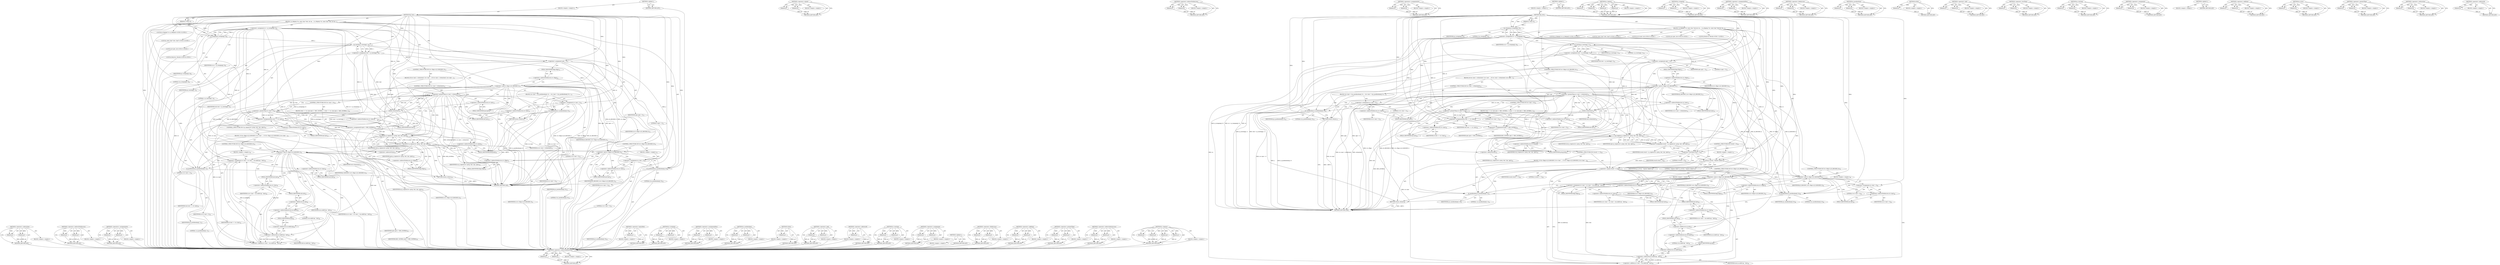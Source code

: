 digraph "&lt;operator&gt;.addressOf" {
vulnerable_215 [label=<(METHOD,&lt;operator&gt;.subtraction)>];
vulnerable_216 [label=<(PARAM,p1)>];
vulnerable_217 [label=<(PARAM,p2)>];
vulnerable_218 [label=<(BLOCK,&lt;empty&gt;,&lt;empty&gt;)>];
vulnerable_219 [label=<(METHOD_RETURN,ANY)>];
vulnerable_166 [label=<(METHOD,&lt;operator&gt;.indirectFieldAccess)>];
vulnerable_167 [label=<(PARAM,p1)>];
vulnerable_168 [label=<(PARAM,p2)>];
vulnerable_169 [label=<(BLOCK,&lt;empty&gt;,&lt;empty&gt;)>];
vulnerable_170 [label=<(METHOD_RETURN,ANY)>];
vulnerable_190 [label=<(METHOD,&lt;operators&gt;.assignmentOr)>];
vulnerable_191 [label=<(PARAM,p1)>];
vulnerable_192 [label=<(PARAM,p2)>];
vulnerable_193 [label=<(BLOCK,&lt;empty&gt;,&lt;empty&gt;)>];
vulnerable_194 [label=<(METHOD_RETURN,ANY)>];
vulnerable_6 [label=<(METHOD,&lt;global&gt;)<SUB>1</SUB>>];
vulnerable_7 [label=<(BLOCK,&lt;empty&gt;,&lt;empty&gt;)<SUB>1</SUB>>];
vulnerable_8 [label=<(METHOD,Rp_test)<SUB>1</SUB>>];
vulnerable_9 [label=<(PARAM,js_State *J)<SUB>1</SUB>>];
vulnerable_10 [label=<(BLOCK,{
 	js_Regexp *re;
 	const char *text;
 	int op...,{
 	js_Regexp *re;
 	const char *text;
 	int op...)<SUB>2</SUB>>];
vulnerable_11 [label="<(LOCAL,js_Regexp* re: js_Regexp*)<SUB>3</SUB>>"];
vulnerable_12 [label="<(LOCAL,const char* text: char*)<SUB>4</SUB>>"];
vulnerable_13 [label="<(LOCAL,int opts: int)<SUB>5</SUB>>"];
vulnerable_14 [label="<(LOCAL,Resub m: Resub)<SUB>6</SUB>>"];
vulnerable_15 [label=<(&lt;operator&gt;.assignment,re = js_toregexp(J, 0))<SUB>8</SUB>>];
vulnerable_16 [label=<(IDENTIFIER,re,re = js_toregexp(J, 0))<SUB>8</SUB>>];
vulnerable_17 [label=<(js_toregexp,js_toregexp(J, 0))<SUB>8</SUB>>];
vulnerable_18 [label=<(IDENTIFIER,J,js_toregexp(J, 0))<SUB>8</SUB>>];
vulnerable_19 [label=<(LITERAL,0,js_toregexp(J, 0))<SUB>8</SUB>>];
vulnerable_20 [label=<(&lt;operator&gt;.assignment,text = js_tostring(J, 1))<SUB>9</SUB>>];
vulnerable_21 [label=<(IDENTIFIER,text,text = js_tostring(J, 1))<SUB>9</SUB>>];
vulnerable_22 [label=<(js_tostring,js_tostring(J, 1))<SUB>9</SUB>>];
vulnerable_23 [label=<(IDENTIFIER,J,js_tostring(J, 1))<SUB>9</SUB>>];
vulnerable_24 [label=<(LITERAL,1,js_tostring(J, 1))<SUB>9</SUB>>];
vulnerable_25 [label=<(&lt;operator&gt;.assignment,opts = 0)<SUB>11</SUB>>];
vulnerable_26 [label=<(IDENTIFIER,opts,opts = 0)<SUB>11</SUB>>];
vulnerable_27 [label=<(LITERAL,0,opts = 0)<SUB>11</SUB>>];
vulnerable_28 [label=<(CONTROL_STRUCTURE,IF,if (re-&gt;flags &amp; JS_REGEXP_G))<SUB>12</SUB>>];
vulnerable_29 [label=<(&lt;operator&gt;.and,re-&gt;flags &amp; JS_REGEXP_G)<SUB>12</SUB>>];
vulnerable_30 [label=<(&lt;operator&gt;.indirectFieldAccess,re-&gt;flags)<SUB>12</SUB>>];
vulnerable_31 [label=<(IDENTIFIER,re,re-&gt;flags &amp; JS_REGEXP_G)<SUB>12</SUB>>];
vulnerable_32 [label=<(FIELD_IDENTIFIER,flags,flags)<SUB>12</SUB>>];
vulnerable_33 [label=<(IDENTIFIER,JS_REGEXP_G,re-&gt;flags &amp; JS_REGEXP_G)<SUB>12</SUB>>];
vulnerable_34 [label=<(BLOCK,{
		if (re-&gt;last &gt; strlen(text)) {
			re-&gt;last ...,{
		if (re-&gt;last &gt; strlen(text)) {
			re-&gt;last ...)<SUB>12</SUB>>];
vulnerable_35 [label=<(CONTROL_STRUCTURE,IF,if (re-&gt;last &gt; strlen(text)))<SUB>13</SUB>>];
vulnerable_36 [label=<(&lt;operator&gt;.greaterThan,re-&gt;last &gt; strlen(text))<SUB>13</SUB>>];
vulnerable_37 [label=<(&lt;operator&gt;.indirectFieldAccess,re-&gt;last)<SUB>13</SUB>>];
vulnerable_38 [label=<(IDENTIFIER,re,re-&gt;last &gt; strlen(text))<SUB>13</SUB>>];
vulnerable_39 [label=<(FIELD_IDENTIFIER,last,last)<SUB>13</SUB>>];
vulnerable_40 [label=<(strlen,strlen(text))<SUB>13</SUB>>];
vulnerable_41 [label=<(IDENTIFIER,text,strlen(text))<SUB>13</SUB>>];
vulnerable_42 [label=<(BLOCK,{
			re-&gt;last = 0;
			js_pushboolean(J, 0);
			...,{
			re-&gt;last = 0;
			js_pushboolean(J, 0);
			...)<SUB>13</SUB>>];
vulnerable_43 [label=<(&lt;operator&gt;.assignment,re-&gt;last = 0)<SUB>14</SUB>>];
vulnerable_44 [label=<(&lt;operator&gt;.indirectFieldAccess,re-&gt;last)<SUB>14</SUB>>];
vulnerable_45 [label=<(IDENTIFIER,re,re-&gt;last = 0)<SUB>14</SUB>>];
vulnerable_46 [label=<(FIELD_IDENTIFIER,last,last)<SUB>14</SUB>>];
vulnerable_47 [label=<(LITERAL,0,re-&gt;last = 0)<SUB>14</SUB>>];
vulnerable_48 [label=<(js_pushboolean,js_pushboolean(J, 0))<SUB>15</SUB>>];
vulnerable_49 [label=<(IDENTIFIER,J,js_pushboolean(J, 0))<SUB>15</SUB>>];
vulnerable_50 [label=<(LITERAL,0,js_pushboolean(J, 0))<SUB>15</SUB>>];
vulnerable_51 [label=<(RETURN,return;,return;)<SUB>16</SUB>>];
vulnerable_52 [label=<(CONTROL_STRUCTURE,IF,if (re-&gt;last &gt; 0))<SUB>18</SUB>>];
vulnerable_53 [label=<(&lt;operator&gt;.greaterThan,re-&gt;last &gt; 0)<SUB>18</SUB>>];
vulnerable_54 [label=<(&lt;operator&gt;.indirectFieldAccess,re-&gt;last)<SUB>18</SUB>>];
vulnerable_55 [label=<(IDENTIFIER,re,re-&gt;last &gt; 0)<SUB>18</SUB>>];
vulnerable_56 [label=<(FIELD_IDENTIFIER,last,last)<SUB>18</SUB>>];
vulnerable_57 [label=<(LITERAL,0,re-&gt;last &gt; 0)<SUB>18</SUB>>];
vulnerable_58 [label=<(BLOCK,{
			text += re-&gt;last;
			opts |= REG_NOTBOL;
 		},{
			text += re-&gt;last;
			opts |= REG_NOTBOL;
 		})<SUB>18</SUB>>];
vulnerable_59 [label=<(&lt;operator&gt;.assignmentPlus,text += re-&gt;last)<SUB>19</SUB>>];
vulnerable_60 [label=<(IDENTIFIER,text,text += re-&gt;last)<SUB>19</SUB>>];
vulnerable_61 [label=<(&lt;operator&gt;.indirectFieldAccess,re-&gt;last)<SUB>19</SUB>>];
vulnerable_62 [label=<(IDENTIFIER,re,text += re-&gt;last)<SUB>19</SUB>>];
vulnerable_63 [label=<(FIELD_IDENTIFIER,last,last)<SUB>19</SUB>>];
vulnerable_64 [label=<(&lt;operators&gt;.assignmentOr,opts |= REG_NOTBOL)<SUB>20</SUB>>];
vulnerable_65 [label=<(IDENTIFIER,opts,opts |= REG_NOTBOL)<SUB>20</SUB>>];
vulnerable_66 [label=<(IDENTIFIER,REG_NOTBOL,opts |= REG_NOTBOL)<SUB>20</SUB>>];
vulnerable_67 [label=<(CONTROL_STRUCTURE,IF,if (!js_regexec(re-&gt;prog, text, &amp;m, opts)))<SUB>24</SUB>>];
vulnerable_68 [label=<(&lt;operator&gt;.logicalNot,!js_regexec(re-&gt;prog, text, &amp;m, opts))<SUB>24</SUB>>];
vulnerable_69 [label=<(js_regexec,js_regexec(re-&gt;prog, text, &amp;m, opts))<SUB>24</SUB>>];
vulnerable_70 [label=<(&lt;operator&gt;.indirectFieldAccess,re-&gt;prog)<SUB>24</SUB>>];
vulnerable_71 [label=<(IDENTIFIER,re,js_regexec(re-&gt;prog, text, &amp;m, opts))<SUB>24</SUB>>];
vulnerable_72 [label=<(FIELD_IDENTIFIER,prog,prog)<SUB>24</SUB>>];
vulnerable_73 [label=<(IDENTIFIER,text,js_regexec(re-&gt;prog, text, &amp;m, opts))<SUB>24</SUB>>];
vulnerable_74 [label=<(&lt;operator&gt;.addressOf,&amp;m)<SUB>24</SUB>>];
vulnerable_75 [label=<(IDENTIFIER,m,js_regexec(re-&gt;prog, text, &amp;m, opts))<SUB>24</SUB>>];
vulnerable_76 [label=<(IDENTIFIER,opts,js_regexec(re-&gt;prog, text, &amp;m, opts))<SUB>24</SUB>>];
vulnerable_77 [label=<(BLOCK,{
 		if (re-&gt;flags &amp; JS_REGEXP_G)
 			re-&gt;last ...,{
 		if (re-&gt;flags &amp; JS_REGEXP_G)
 			re-&gt;last ...)<SUB>24</SUB>>];
vulnerable_78 [label=<(CONTROL_STRUCTURE,IF,if (re-&gt;flags &amp; JS_REGEXP_G))<SUB>25</SUB>>];
vulnerable_79 [label=<(&lt;operator&gt;.and,re-&gt;flags &amp; JS_REGEXP_G)<SUB>25</SUB>>];
vulnerable_80 [label=<(&lt;operator&gt;.indirectFieldAccess,re-&gt;flags)<SUB>25</SUB>>];
vulnerable_81 [label=<(IDENTIFIER,re,re-&gt;flags &amp; JS_REGEXP_G)<SUB>25</SUB>>];
vulnerable_82 [label=<(FIELD_IDENTIFIER,flags,flags)<SUB>25</SUB>>];
vulnerable_83 [label=<(IDENTIFIER,JS_REGEXP_G,re-&gt;flags &amp; JS_REGEXP_G)<SUB>25</SUB>>];
vulnerable_84 [label=<(BLOCK,&lt;empty&gt;,&lt;empty&gt;)<SUB>26</SUB>>];
vulnerable_85 [label=<(&lt;operator&gt;.assignment,re-&gt;last = re-&gt;last + (m.sub[0].ep - text))<SUB>26</SUB>>];
vulnerable_86 [label=<(&lt;operator&gt;.indirectFieldAccess,re-&gt;last)<SUB>26</SUB>>];
vulnerable_87 [label=<(IDENTIFIER,re,re-&gt;last = re-&gt;last + (m.sub[0].ep - text))<SUB>26</SUB>>];
vulnerable_88 [label=<(FIELD_IDENTIFIER,last,last)<SUB>26</SUB>>];
vulnerable_89 [label=<(&lt;operator&gt;.addition,re-&gt;last + (m.sub[0].ep - text))<SUB>26</SUB>>];
vulnerable_90 [label=<(&lt;operator&gt;.indirectFieldAccess,re-&gt;last)<SUB>26</SUB>>];
vulnerable_91 [label=<(IDENTIFIER,re,re-&gt;last + (m.sub[0].ep - text))<SUB>26</SUB>>];
vulnerable_92 [label=<(FIELD_IDENTIFIER,last,last)<SUB>26</SUB>>];
vulnerable_93 [label=<(&lt;operator&gt;.subtraction,m.sub[0].ep - text)<SUB>26</SUB>>];
vulnerable_94 [label=<(&lt;operator&gt;.fieldAccess,m.sub[0].ep)<SUB>26</SUB>>];
vulnerable_95 [label=<(&lt;operator&gt;.indirectIndexAccess,m.sub[0])<SUB>26</SUB>>];
vulnerable_96 [label=<(&lt;operator&gt;.fieldAccess,m.sub)<SUB>26</SUB>>];
vulnerable_97 [label=<(IDENTIFIER,m,m.sub[0].ep - text)<SUB>26</SUB>>];
vulnerable_98 [label=<(FIELD_IDENTIFIER,sub,sub)<SUB>26</SUB>>];
vulnerable_99 [label=<(LITERAL,0,m.sub[0].ep - text)<SUB>26</SUB>>];
vulnerable_100 [label=<(FIELD_IDENTIFIER,ep,ep)<SUB>26</SUB>>];
vulnerable_101 [label=<(IDENTIFIER,text,m.sub[0].ep - text)<SUB>26</SUB>>];
vulnerable_102 [label=<(js_pushboolean,js_pushboolean(J, 1))<SUB>27</SUB>>];
vulnerable_103 [label=<(IDENTIFIER,J,js_pushboolean(J, 1))<SUB>27</SUB>>];
vulnerable_104 [label=<(LITERAL,1,js_pushboolean(J, 1))<SUB>27</SUB>>];
vulnerable_105 [label=<(RETURN,return;,return;)<SUB>28</SUB>>];
vulnerable_106 [label=<(CONTROL_STRUCTURE,IF,if (re-&gt;flags &amp; JS_REGEXP_G))<SUB>31</SUB>>];
vulnerable_107 [label=<(&lt;operator&gt;.and,re-&gt;flags &amp; JS_REGEXP_G)<SUB>31</SUB>>];
vulnerable_108 [label=<(&lt;operator&gt;.indirectFieldAccess,re-&gt;flags)<SUB>31</SUB>>];
vulnerable_109 [label=<(IDENTIFIER,re,re-&gt;flags &amp; JS_REGEXP_G)<SUB>31</SUB>>];
vulnerable_110 [label=<(FIELD_IDENTIFIER,flags,flags)<SUB>31</SUB>>];
vulnerable_111 [label=<(IDENTIFIER,JS_REGEXP_G,re-&gt;flags &amp; JS_REGEXP_G)<SUB>31</SUB>>];
vulnerable_112 [label=<(BLOCK,&lt;empty&gt;,&lt;empty&gt;)<SUB>32</SUB>>];
vulnerable_113 [label=<(&lt;operator&gt;.assignment,re-&gt;last = 0)<SUB>32</SUB>>];
vulnerable_114 [label=<(&lt;operator&gt;.indirectFieldAccess,re-&gt;last)<SUB>32</SUB>>];
vulnerable_115 [label=<(IDENTIFIER,re,re-&gt;last = 0)<SUB>32</SUB>>];
vulnerable_116 [label=<(FIELD_IDENTIFIER,last,last)<SUB>32</SUB>>];
vulnerable_117 [label=<(LITERAL,0,re-&gt;last = 0)<SUB>32</SUB>>];
vulnerable_118 [label=<(js_pushboolean,js_pushboolean(J, 0))<SUB>34</SUB>>];
vulnerable_119 [label=<(IDENTIFIER,J,js_pushboolean(J, 0))<SUB>34</SUB>>];
vulnerable_120 [label=<(LITERAL,0,js_pushboolean(J, 0))<SUB>34</SUB>>];
vulnerable_121 [label=<(METHOD_RETURN,void)<SUB>1</SUB>>];
vulnerable_123 [label=<(METHOD_RETURN,ANY)<SUB>1</SUB>>];
vulnerable_195 [label=<(METHOD,&lt;operator&gt;.logicalNot)>];
vulnerable_196 [label=<(PARAM,p1)>];
vulnerable_197 [label=<(BLOCK,&lt;empty&gt;,&lt;empty&gt;)>];
vulnerable_198 [label=<(METHOD_RETURN,ANY)>];
vulnerable_151 [label=<(METHOD,js_toregexp)>];
vulnerable_152 [label=<(PARAM,p1)>];
vulnerable_153 [label=<(PARAM,p2)>];
vulnerable_154 [label=<(BLOCK,&lt;empty&gt;,&lt;empty&gt;)>];
vulnerable_155 [label=<(METHOD_RETURN,ANY)>];
vulnerable_185 [label=<(METHOD,&lt;operator&gt;.assignmentPlus)>];
vulnerable_186 [label=<(PARAM,p1)>];
vulnerable_187 [label=<(PARAM,p2)>];
vulnerable_188 [label=<(BLOCK,&lt;empty&gt;,&lt;empty&gt;)>];
vulnerable_189 [label=<(METHOD_RETURN,ANY)>];
vulnerable_180 [label=<(METHOD,js_pushboolean)>];
vulnerable_181 [label=<(PARAM,p1)>];
vulnerable_182 [label=<(PARAM,p2)>];
vulnerable_183 [label=<(BLOCK,&lt;empty&gt;,&lt;empty&gt;)>];
vulnerable_184 [label=<(METHOD_RETURN,ANY)>];
vulnerable_176 [label=<(METHOD,strlen)>];
vulnerable_177 [label=<(PARAM,p1)>];
vulnerable_178 [label=<(BLOCK,&lt;empty&gt;,&lt;empty&gt;)>];
vulnerable_179 [label=<(METHOD_RETURN,ANY)>];
vulnerable_161 [label=<(METHOD,&lt;operator&gt;.and)>];
vulnerable_162 [label=<(PARAM,p1)>];
vulnerable_163 [label=<(PARAM,p2)>];
vulnerable_164 [label=<(BLOCK,&lt;empty&gt;,&lt;empty&gt;)>];
vulnerable_165 [label=<(METHOD_RETURN,ANY)>];
vulnerable_206 [label=<(METHOD,&lt;operator&gt;.addressOf)>];
vulnerable_207 [label=<(PARAM,p1)>];
vulnerable_208 [label=<(BLOCK,&lt;empty&gt;,&lt;empty&gt;)>];
vulnerable_209 [label=<(METHOD_RETURN,ANY)>];
vulnerable_156 [label=<(METHOD,js_tostring)>];
vulnerable_157 [label=<(PARAM,p1)>];
vulnerable_158 [label=<(PARAM,p2)>];
vulnerable_159 [label=<(BLOCK,&lt;empty&gt;,&lt;empty&gt;)>];
vulnerable_160 [label=<(METHOD_RETURN,ANY)>];
vulnerable_146 [label=<(METHOD,&lt;operator&gt;.assignment)>];
vulnerable_147 [label=<(PARAM,p1)>];
vulnerable_148 [label=<(PARAM,p2)>];
vulnerable_149 [label=<(BLOCK,&lt;empty&gt;,&lt;empty&gt;)>];
vulnerable_150 [label=<(METHOD_RETURN,ANY)>];
vulnerable_140 [label=<(METHOD,&lt;global&gt;)<SUB>1</SUB>>];
vulnerable_141 [label=<(BLOCK,&lt;empty&gt;,&lt;empty&gt;)>];
vulnerable_142 [label=<(METHOD_RETURN,ANY)>];
vulnerable_220 [label=<(METHOD,&lt;operator&gt;.fieldAccess)>];
vulnerable_221 [label=<(PARAM,p1)>];
vulnerable_222 [label=<(PARAM,p2)>];
vulnerable_223 [label=<(BLOCK,&lt;empty&gt;,&lt;empty&gt;)>];
vulnerable_224 [label=<(METHOD_RETURN,ANY)>];
vulnerable_210 [label=<(METHOD,&lt;operator&gt;.addition)>];
vulnerable_211 [label=<(PARAM,p1)>];
vulnerable_212 [label=<(PARAM,p2)>];
vulnerable_213 [label=<(BLOCK,&lt;empty&gt;,&lt;empty&gt;)>];
vulnerable_214 [label=<(METHOD_RETURN,ANY)>];
vulnerable_171 [label=<(METHOD,&lt;operator&gt;.greaterThan)>];
vulnerable_172 [label=<(PARAM,p1)>];
vulnerable_173 [label=<(PARAM,p2)>];
vulnerable_174 [label=<(BLOCK,&lt;empty&gt;,&lt;empty&gt;)>];
vulnerable_175 [label=<(METHOD_RETURN,ANY)>];
vulnerable_225 [label=<(METHOD,&lt;operator&gt;.indirectIndexAccess)>];
vulnerable_226 [label=<(PARAM,p1)>];
vulnerable_227 [label=<(PARAM,p2)>];
vulnerable_228 [label=<(BLOCK,&lt;empty&gt;,&lt;empty&gt;)>];
vulnerable_229 [label=<(METHOD_RETURN,ANY)>];
vulnerable_199 [label=<(METHOD,js_regexec)>];
vulnerable_200 [label=<(PARAM,p1)>];
vulnerable_201 [label=<(PARAM,p2)>];
vulnerable_202 [label=<(PARAM,p3)>];
vulnerable_203 [label=<(PARAM,p4)>];
vulnerable_204 [label=<(BLOCK,&lt;empty&gt;,&lt;empty&gt;)>];
vulnerable_205 [label=<(METHOD_RETURN,ANY)>];
fixed_251 [label=<(METHOD,&lt;operator&gt;.indirectIndexAccess)>];
fixed_252 [label=<(PARAM,p1)>];
fixed_253 [label=<(PARAM,p2)>];
fixed_254 [label=<(BLOCK,&lt;empty&gt;,&lt;empty&gt;)>];
fixed_255 [label=<(METHOD_RETURN,ANY)>];
fixed_231 [label=<(METHOD,&lt;operator&gt;.equals)>];
fixed_232 [label=<(PARAM,p1)>];
fixed_233 [label=<(PARAM,p2)>];
fixed_234 [label=<(BLOCK,&lt;empty&gt;,&lt;empty&gt;)>];
fixed_235 [label=<(METHOD_RETURN,ANY)>];
fixed_181 [label=<(METHOD,&lt;operator&gt;.indirectFieldAccess)>];
fixed_182 [label=<(PARAM,p1)>];
fixed_183 [label=<(PARAM,p2)>];
fixed_184 [label=<(BLOCK,&lt;empty&gt;,&lt;empty&gt;)>];
fixed_185 [label=<(METHOD_RETURN,ANY)>];
fixed_205 [label=<(METHOD,&lt;operators&gt;.assignmentOr)>];
fixed_206 [label=<(PARAM,p1)>];
fixed_207 [label=<(PARAM,p2)>];
fixed_208 [label=<(BLOCK,&lt;empty&gt;,&lt;empty&gt;)>];
fixed_209 [label=<(METHOD_RETURN,ANY)>];
fixed_6 [label=<(METHOD,&lt;global&gt;)<SUB>1</SUB>>];
fixed_7 [label=<(BLOCK,&lt;empty&gt;,&lt;empty&gt;)<SUB>1</SUB>>];
fixed_8 [label=<(METHOD,Rp_test)<SUB>1</SUB>>];
fixed_9 [label=<(PARAM,js_State *J)<SUB>1</SUB>>];
fixed_10 [label=<(BLOCK,{
 	js_Regexp *re;
 	const char *text;
	int res...,{
 	js_Regexp *re;
 	const char *text;
	int res...)<SUB>2</SUB>>];
fixed_11 [label="<(LOCAL,js_Regexp* re: js_Regexp*)<SUB>3</SUB>>"];
fixed_12 [label="<(LOCAL,const char* text: char*)<SUB>4</SUB>>"];
fixed_13 [label="<(LOCAL,int result: int)<SUB>5</SUB>>"];
fixed_14 [label="<(LOCAL,int opts: int)<SUB>6</SUB>>"];
fixed_15 [label="<(LOCAL,Resub m: Resub)<SUB>7</SUB>>"];
fixed_16 [label=<(&lt;operator&gt;.assignment,re = js_toregexp(J, 0))<SUB>9</SUB>>];
fixed_17 [label=<(IDENTIFIER,re,re = js_toregexp(J, 0))<SUB>9</SUB>>];
fixed_18 [label=<(js_toregexp,js_toregexp(J, 0))<SUB>9</SUB>>];
fixed_19 [label=<(IDENTIFIER,J,js_toregexp(J, 0))<SUB>9</SUB>>];
fixed_20 [label=<(LITERAL,0,js_toregexp(J, 0))<SUB>9</SUB>>];
fixed_21 [label=<(&lt;operator&gt;.assignment,text = js_tostring(J, 1))<SUB>10</SUB>>];
fixed_22 [label=<(IDENTIFIER,text,text = js_tostring(J, 1))<SUB>10</SUB>>];
fixed_23 [label=<(js_tostring,js_tostring(J, 1))<SUB>10</SUB>>];
fixed_24 [label=<(IDENTIFIER,J,js_tostring(J, 1))<SUB>10</SUB>>];
fixed_25 [label=<(LITERAL,1,js_tostring(J, 1))<SUB>10</SUB>>];
fixed_26 [label=<(&lt;operator&gt;.assignment,opts = 0)<SUB>12</SUB>>];
fixed_27 [label=<(IDENTIFIER,opts,opts = 0)<SUB>12</SUB>>];
fixed_28 [label=<(LITERAL,0,opts = 0)<SUB>12</SUB>>];
fixed_29 [label=<(CONTROL_STRUCTURE,IF,if (re-&gt;flags &amp; JS_REGEXP_G))<SUB>13</SUB>>];
fixed_30 [label=<(&lt;operator&gt;.and,re-&gt;flags &amp; JS_REGEXP_G)<SUB>13</SUB>>];
fixed_31 [label=<(&lt;operator&gt;.indirectFieldAccess,re-&gt;flags)<SUB>13</SUB>>];
fixed_32 [label=<(IDENTIFIER,re,re-&gt;flags &amp; JS_REGEXP_G)<SUB>13</SUB>>];
fixed_33 [label=<(FIELD_IDENTIFIER,flags,flags)<SUB>13</SUB>>];
fixed_34 [label=<(IDENTIFIER,JS_REGEXP_G,re-&gt;flags &amp; JS_REGEXP_G)<SUB>13</SUB>>];
fixed_35 [label=<(BLOCK,{
		if (re-&gt;last &gt; strlen(text)) {
			re-&gt;last ...,{
		if (re-&gt;last &gt; strlen(text)) {
			re-&gt;last ...)<SUB>13</SUB>>];
fixed_36 [label=<(CONTROL_STRUCTURE,IF,if (re-&gt;last &gt; strlen(text)))<SUB>14</SUB>>];
fixed_37 [label=<(&lt;operator&gt;.greaterThan,re-&gt;last &gt; strlen(text))<SUB>14</SUB>>];
fixed_38 [label=<(&lt;operator&gt;.indirectFieldAccess,re-&gt;last)<SUB>14</SUB>>];
fixed_39 [label=<(IDENTIFIER,re,re-&gt;last &gt; strlen(text))<SUB>14</SUB>>];
fixed_40 [label=<(FIELD_IDENTIFIER,last,last)<SUB>14</SUB>>];
fixed_41 [label=<(strlen,strlen(text))<SUB>14</SUB>>];
fixed_42 [label=<(IDENTIFIER,text,strlen(text))<SUB>14</SUB>>];
fixed_43 [label=<(BLOCK,{
			re-&gt;last = 0;
			js_pushboolean(J, 0);
			...,{
			re-&gt;last = 0;
			js_pushboolean(J, 0);
			...)<SUB>14</SUB>>];
fixed_44 [label=<(&lt;operator&gt;.assignment,re-&gt;last = 0)<SUB>15</SUB>>];
fixed_45 [label=<(&lt;operator&gt;.indirectFieldAccess,re-&gt;last)<SUB>15</SUB>>];
fixed_46 [label=<(IDENTIFIER,re,re-&gt;last = 0)<SUB>15</SUB>>];
fixed_47 [label=<(FIELD_IDENTIFIER,last,last)<SUB>15</SUB>>];
fixed_48 [label=<(LITERAL,0,re-&gt;last = 0)<SUB>15</SUB>>];
fixed_49 [label=<(js_pushboolean,js_pushboolean(J, 0))<SUB>16</SUB>>];
fixed_50 [label=<(IDENTIFIER,J,js_pushboolean(J, 0))<SUB>16</SUB>>];
fixed_51 [label=<(LITERAL,0,js_pushboolean(J, 0))<SUB>16</SUB>>];
fixed_52 [label=<(RETURN,return;,return;)<SUB>17</SUB>>];
fixed_53 [label=<(CONTROL_STRUCTURE,IF,if (re-&gt;last &gt; 0))<SUB>19</SUB>>];
fixed_54 [label=<(&lt;operator&gt;.greaterThan,re-&gt;last &gt; 0)<SUB>19</SUB>>];
fixed_55 [label=<(&lt;operator&gt;.indirectFieldAccess,re-&gt;last)<SUB>19</SUB>>];
fixed_56 [label=<(IDENTIFIER,re,re-&gt;last &gt; 0)<SUB>19</SUB>>];
fixed_57 [label=<(FIELD_IDENTIFIER,last,last)<SUB>19</SUB>>];
fixed_58 [label=<(LITERAL,0,re-&gt;last &gt; 0)<SUB>19</SUB>>];
fixed_59 [label=<(BLOCK,{
			text += re-&gt;last;
			opts |= REG_NOTBOL;
 		},{
			text += re-&gt;last;
			opts |= REG_NOTBOL;
 		})<SUB>19</SUB>>];
fixed_60 [label=<(&lt;operator&gt;.assignmentPlus,text += re-&gt;last)<SUB>20</SUB>>];
fixed_61 [label=<(IDENTIFIER,text,text += re-&gt;last)<SUB>20</SUB>>];
fixed_62 [label=<(&lt;operator&gt;.indirectFieldAccess,re-&gt;last)<SUB>20</SUB>>];
fixed_63 [label=<(IDENTIFIER,re,text += re-&gt;last)<SUB>20</SUB>>];
fixed_64 [label=<(FIELD_IDENTIFIER,last,last)<SUB>20</SUB>>];
fixed_65 [label=<(&lt;operators&gt;.assignmentOr,opts |= REG_NOTBOL)<SUB>21</SUB>>];
fixed_66 [label=<(IDENTIFIER,opts,opts |= REG_NOTBOL)<SUB>21</SUB>>];
fixed_67 [label=<(IDENTIFIER,REG_NOTBOL,opts |= REG_NOTBOL)<SUB>21</SUB>>];
fixed_68 [label=<(&lt;operator&gt;.assignment,result = js_regexec(re-&gt;prog, text, &amp;m, opts))<SUB>25</SUB>>];
fixed_69 [label=<(IDENTIFIER,result,result = js_regexec(re-&gt;prog, text, &amp;m, opts))<SUB>25</SUB>>];
fixed_70 [label=<(js_regexec,js_regexec(re-&gt;prog, text, &amp;m, opts))<SUB>25</SUB>>];
fixed_71 [label=<(&lt;operator&gt;.indirectFieldAccess,re-&gt;prog)<SUB>25</SUB>>];
fixed_72 [label=<(IDENTIFIER,re,js_regexec(re-&gt;prog, text, &amp;m, opts))<SUB>25</SUB>>];
fixed_73 [label=<(FIELD_IDENTIFIER,prog,prog)<SUB>25</SUB>>];
fixed_74 [label=<(IDENTIFIER,text,js_regexec(re-&gt;prog, text, &amp;m, opts))<SUB>25</SUB>>];
fixed_75 [label=<(&lt;operator&gt;.addressOf,&amp;m)<SUB>25</SUB>>];
fixed_76 [label=<(IDENTIFIER,m,js_regexec(re-&gt;prog, text, &amp;m, opts))<SUB>25</SUB>>];
fixed_77 [label=<(IDENTIFIER,opts,js_regexec(re-&gt;prog, text, &amp;m, opts))<SUB>25</SUB>>];
fixed_78 [label=<(CONTROL_STRUCTURE,IF,if (result &lt; 0))<SUB>26</SUB>>];
fixed_79 [label=<(&lt;operator&gt;.lessThan,result &lt; 0)<SUB>26</SUB>>];
fixed_80 [label=<(IDENTIFIER,result,result &lt; 0)<SUB>26</SUB>>];
fixed_81 [label=<(LITERAL,0,result &lt; 0)<SUB>26</SUB>>];
fixed_82 [label=<(BLOCK,&lt;empty&gt;,&lt;empty&gt;)<SUB>27</SUB>>];
fixed_83 [label=<(js_error,js_error(J, &quot;regexec failed&quot;))<SUB>27</SUB>>];
fixed_84 [label=<(IDENTIFIER,J,js_error(J, &quot;regexec failed&quot;))<SUB>27</SUB>>];
fixed_85 [label=<(LITERAL,&quot;regexec failed&quot;,js_error(J, &quot;regexec failed&quot;))<SUB>27</SUB>>];
fixed_86 [label=<(CONTROL_STRUCTURE,IF,if (result == 0))<SUB>28</SUB>>];
fixed_87 [label=<(&lt;operator&gt;.equals,result == 0)<SUB>28</SUB>>];
fixed_88 [label=<(IDENTIFIER,result,result == 0)<SUB>28</SUB>>];
fixed_89 [label=<(LITERAL,0,result == 0)<SUB>28</SUB>>];
fixed_90 [label=<(BLOCK,{
 		if (re-&gt;flags &amp; JS_REGEXP_G)
 			re-&gt;last ...,{
 		if (re-&gt;flags &amp; JS_REGEXP_G)
 			re-&gt;last ...)<SUB>28</SUB>>];
fixed_91 [label=<(CONTROL_STRUCTURE,IF,if (re-&gt;flags &amp; JS_REGEXP_G))<SUB>29</SUB>>];
fixed_92 [label=<(&lt;operator&gt;.and,re-&gt;flags &amp; JS_REGEXP_G)<SUB>29</SUB>>];
fixed_93 [label=<(&lt;operator&gt;.indirectFieldAccess,re-&gt;flags)<SUB>29</SUB>>];
fixed_94 [label=<(IDENTIFIER,re,re-&gt;flags &amp; JS_REGEXP_G)<SUB>29</SUB>>];
fixed_95 [label=<(FIELD_IDENTIFIER,flags,flags)<SUB>29</SUB>>];
fixed_96 [label=<(IDENTIFIER,JS_REGEXP_G,re-&gt;flags &amp; JS_REGEXP_G)<SUB>29</SUB>>];
fixed_97 [label=<(BLOCK,&lt;empty&gt;,&lt;empty&gt;)<SUB>30</SUB>>];
fixed_98 [label=<(&lt;operator&gt;.assignment,re-&gt;last = re-&gt;last + (m.sub[0].ep - text))<SUB>30</SUB>>];
fixed_99 [label=<(&lt;operator&gt;.indirectFieldAccess,re-&gt;last)<SUB>30</SUB>>];
fixed_100 [label=<(IDENTIFIER,re,re-&gt;last = re-&gt;last + (m.sub[0].ep - text))<SUB>30</SUB>>];
fixed_101 [label=<(FIELD_IDENTIFIER,last,last)<SUB>30</SUB>>];
fixed_102 [label=<(&lt;operator&gt;.addition,re-&gt;last + (m.sub[0].ep - text))<SUB>30</SUB>>];
fixed_103 [label=<(&lt;operator&gt;.indirectFieldAccess,re-&gt;last)<SUB>30</SUB>>];
fixed_104 [label=<(IDENTIFIER,re,re-&gt;last + (m.sub[0].ep - text))<SUB>30</SUB>>];
fixed_105 [label=<(FIELD_IDENTIFIER,last,last)<SUB>30</SUB>>];
fixed_106 [label=<(&lt;operator&gt;.subtraction,m.sub[0].ep - text)<SUB>30</SUB>>];
fixed_107 [label=<(&lt;operator&gt;.fieldAccess,m.sub[0].ep)<SUB>30</SUB>>];
fixed_108 [label=<(&lt;operator&gt;.indirectIndexAccess,m.sub[0])<SUB>30</SUB>>];
fixed_109 [label=<(&lt;operator&gt;.fieldAccess,m.sub)<SUB>30</SUB>>];
fixed_110 [label=<(IDENTIFIER,m,m.sub[0].ep - text)<SUB>30</SUB>>];
fixed_111 [label=<(FIELD_IDENTIFIER,sub,sub)<SUB>30</SUB>>];
fixed_112 [label=<(LITERAL,0,m.sub[0].ep - text)<SUB>30</SUB>>];
fixed_113 [label=<(FIELD_IDENTIFIER,ep,ep)<SUB>30</SUB>>];
fixed_114 [label=<(IDENTIFIER,text,m.sub[0].ep - text)<SUB>30</SUB>>];
fixed_115 [label=<(js_pushboolean,js_pushboolean(J, 1))<SUB>31</SUB>>];
fixed_116 [label=<(IDENTIFIER,J,js_pushboolean(J, 1))<SUB>31</SUB>>];
fixed_117 [label=<(LITERAL,1,js_pushboolean(J, 1))<SUB>31</SUB>>];
fixed_118 [label=<(RETURN,return;,return;)<SUB>32</SUB>>];
fixed_119 [label=<(CONTROL_STRUCTURE,IF,if (re-&gt;flags &amp; JS_REGEXP_G))<SUB>35</SUB>>];
fixed_120 [label=<(&lt;operator&gt;.and,re-&gt;flags &amp; JS_REGEXP_G)<SUB>35</SUB>>];
fixed_121 [label=<(&lt;operator&gt;.indirectFieldAccess,re-&gt;flags)<SUB>35</SUB>>];
fixed_122 [label=<(IDENTIFIER,re,re-&gt;flags &amp; JS_REGEXP_G)<SUB>35</SUB>>];
fixed_123 [label=<(FIELD_IDENTIFIER,flags,flags)<SUB>35</SUB>>];
fixed_124 [label=<(IDENTIFIER,JS_REGEXP_G,re-&gt;flags &amp; JS_REGEXP_G)<SUB>35</SUB>>];
fixed_125 [label=<(BLOCK,&lt;empty&gt;,&lt;empty&gt;)<SUB>36</SUB>>];
fixed_126 [label=<(&lt;operator&gt;.assignment,re-&gt;last = 0)<SUB>36</SUB>>];
fixed_127 [label=<(&lt;operator&gt;.indirectFieldAccess,re-&gt;last)<SUB>36</SUB>>];
fixed_128 [label=<(IDENTIFIER,re,re-&gt;last = 0)<SUB>36</SUB>>];
fixed_129 [label=<(FIELD_IDENTIFIER,last,last)<SUB>36</SUB>>];
fixed_130 [label=<(LITERAL,0,re-&gt;last = 0)<SUB>36</SUB>>];
fixed_131 [label=<(js_pushboolean,js_pushboolean(J, 0))<SUB>38</SUB>>];
fixed_132 [label=<(IDENTIFIER,J,js_pushboolean(J, 0))<SUB>38</SUB>>];
fixed_133 [label=<(LITERAL,0,js_pushboolean(J, 0))<SUB>38</SUB>>];
fixed_134 [label=<(METHOD_RETURN,void)<SUB>1</SUB>>];
fixed_136 [label=<(METHOD_RETURN,ANY)<SUB>1</SUB>>];
fixed_210 [label=<(METHOD,js_regexec)>];
fixed_211 [label=<(PARAM,p1)>];
fixed_212 [label=<(PARAM,p2)>];
fixed_213 [label=<(PARAM,p3)>];
fixed_214 [label=<(PARAM,p4)>];
fixed_215 [label=<(BLOCK,&lt;empty&gt;,&lt;empty&gt;)>];
fixed_216 [label=<(METHOD_RETURN,ANY)>];
fixed_166 [label=<(METHOD,js_toregexp)>];
fixed_167 [label=<(PARAM,p1)>];
fixed_168 [label=<(PARAM,p2)>];
fixed_169 [label=<(BLOCK,&lt;empty&gt;,&lt;empty&gt;)>];
fixed_170 [label=<(METHOD_RETURN,ANY)>];
fixed_200 [label=<(METHOD,&lt;operator&gt;.assignmentPlus)>];
fixed_201 [label=<(PARAM,p1)>];
fixed_202 [label=<(PARAM,p2)>];
fixed_203 [label=<(BLOCK,&lt;empty&gt;,&lt;empty&gt;)>];
fixed_204 [label=<(METHOD_RETURN,ANY)>];
fixed_246 [label=<(METHOD,&lt;operator&gt;.fieldAccess)>];
fixed_247 [label=<(PARAM,p1)>];
fixed_248 [label=<(PARAM,p2)>];
fixed_249 [label=<(BLOCK,&lt;empty&gt;,&lt;empty&gt;)>];
fixed_250 [label=<(METHOD_RETURN,ANY)>];
fixed_195 [label=<(METHOD,js_pushboolean)>];
fixed_196 [label=<(PARAM,p1)>];
fixed_197 [label=<(PARAM,p2)>];
fixed_198 [label=<(BLOCK,&lt;empty&gt;,&lt;empty&gt;)>];
fixed_199 [label=<(METHOD_RETURN,ANY)>];
fixed_191 [label=<(METHOD,strlen)>];
fixed_192 [label=<(PARAM,p1)>];
fixed_193 [label=<(BLOCK,&lt;empty&gt;,&lt;empty&gt;)>];
fixed_194 [label=<(METHOD_RETURN,ANY)>];
fixed_176 [label=<(METHOD,&lt;operator&gt;.and)>];
fixed_177 [label=<(PARAM,p1)>];
fixed_178 [label=<(PARAM,p2)>];
fixed_179 [label=<(BLOCK,&lt;empty&gt;,&lt;empty&gt;)>];
fixed_180 [label=<(METHOD_RETURN,ANY)>];
fixed_221 [label=<(METHOD,&lt;operator&gt;.lessThan)>];
fixed_222 [label=<(PARAM,p1)>];
fixed_223 [label=<(PARAM,p2)>];
fixed_224 [label=<(BLOCK,&lt;empty&gt;,&lt;empty&gt;)>];
fixed_225 [label=<(METHOD_RETURN,ANY)>];
fixed_171 [label=<(METHOD,js_tostring)>];
fixed_172 [label=<(PARAM,p1)>];
fixed_173 [label=<(PARAM,p2)>];
fixed_174 [label=<(BLOCK,&lt;empty&gt;,&lt;empty&gt;)>];
fixed_175 [label=<(METHOD_RETURN,ANY)>];
fixed_161 [label=<(METHOD,&lt;operator&gt;.assignment)>];
fixed_162 [label=<(PARAM,p1)>];
fixed_163 [label=<(PARAM,p2)>];
fixed_164 [label=<(BLOCK,&lt;empty&gt;,&lt;empty&gt;)>];
fixed_165 [label=<(METHOD_RETURN,ANY)>];
fixed_155 [label=<(METHOD,&lt;global&gt;)<SUB>1</SUB>>];
fixed_156 [label=<(BLOCK,&lt;empty&gt;,&lt;empty&gt;)>];
fixed_157 [label=<(METHOD_RETURN,ANY)>];
fixed_236 [label=<(METHOD,&lt;operator&gt;.addition)>];
fixed_237 [label=<(PARAM,p1)>];
fixed_238 [label=<(PARAM,p2)>];
fixed_239 [label=<(BLOCK,&lt;empty&gt;,&lt;empty&gt;)>];
fixed_240 [label=<(METHOD_RETURN,ANY)>];
fixed_226 [label=<(METHOD,js_error)>];
fixed_227 [label=<(PARAM,p1)>];
fixed_228 [label=<(PARAM,p2)>];
fixed_229 [label=<(BLOCK,&lt;empty&gt;,&lt;empty&gt;)>];
fixed_230 [label=<(METHOD_RETURN,ANY)>];
fixed_186 [label=<(METHOD,&lt;operator&gt;.greaterThan)>];
fixed_187 [label=<(PARAM,p1)>];
fixed_188 [label=<(PARAM,p2)>];
fixed_189 [label=<(BLOCK,&lt;empty&gt;,&lt;empty&gt;)>];
fixed_190 [label=<(METHOD_RETURN,ANY)>];
fixed_241 [label=<(METHOD,&lt;operator&gt;.subtraction)>];
fixed_242 [label=<(PARAM,p1)>];
fixed_243 [label=<(PARAM,p2)>];
fixed_244 [label=<(BLOCK,&lt;empty&gt;,&lt;empty&gt;)>];
fixed_245 [label=<(METHOD_RETURN,ANY)>];
fixed_217 [label=<(METHOD,&lt;operator&gt;.addressOf)>];
fixed_218 [label=<(PARAM,p1)>];
fixed_219 [label=<(BLOCK,&lt;empty&gt;,&lt;empty&gt;)>];
fixed_220 [label=<(METHOD_RETURN,ANY)>];
vulnerable_215 -> vulnerable_216  [key=0, label="AST: "];
vulnerable_215 -> vulnerable_216  [key=1, label="DDG: "];
vulnerable_215 -> vulnerable_218  [key=0, label="AST: "];
vulnerable_215 -> vulnerable_217  [key=0, label="AST: "];
vulnerable_215 -> vulnerable_217  [key=1, label="DDG: "];
vulnerable_215 -> vulnerable_219  [key=0, label="AST: "];
vulnerable_215 -> vulnerable_219  [key=1, label="CFG: "];
vulnerable_216 -> vulnerable_219  [key=0, label="DDG: p1"];
vulnerable_217 -> vulnerable_219  [key=0, label="DDG: p2"];
vulnerable_218 -> fixed_251  [key=0];
vulnerable_219 -> fixed_251  [key=0];
vulnerable_166 -> vulnerable_167  [key=0, label="AST: "];
vulnerable_166 -> vulnerable_167  [key=1, label="DDG: "];
vulnerable_166 -> vulnerable_169  [key=0, label="AST: "];
vulnerable_166 -> vulnerable_168  [key=0, label="AST: "];
vulnerable_166 -> vulnerable_168  [key=1, label="DDG: "];
vulnerable_166 -> vulnerable_170  [key=0, label="AST: "];
vulnerable_166 -> vulnerable_170  [key=1, label="CFG: "];
vulnerable_167 -> vulnerable_170  [key=0, label="DDG: p1"];
vulnerable_168 -> vulnerable_170  [key=0, label="DDG: p2"];
vulnerable_169 -> fixed_251  [key=0];
vulnerable_170 -> fixed_251  [key=0];
vulnerable_190 -> vulnerable_191  [key=0, label="AST: "];
vulnerable_190 -> vulnerable_191  [key=1, label="DDG: "];
vulnerable_190 -> vulnerable_193  [key=0, label="AST: "];
vulnerable_190 -> vulnerable_192  [key=0, label="AST: "];
vulnerable_190 -> vulnerable_192  [key=1, label="DDG: "];
vulnerable_190 -> vulnerable_194  [key=0, label="AST: "];
vulnerable_190 -> vulnerable_194  [key=1, label="CFG: "];
vulnerable_191 -> vulnerable_194  [key=0, label="DDG: p1"];
vulnerable_192 -> vulnerable_194  [key=0, label="DDG: p2"];
vulnerable_193 -> fixed_251  [key=0];
vulnerable_194 -> fixed_251  [key=0];
vulnerable_6 -> vulnerable_7  [key=0, label="AST: "];
vulnerable_6 -> vulnerable_123  [key=0, label="AST: "];
vulnerable_6 -> vulnerable_123  [key=1, label="CFG: "];
vulnerable_7 -> vulnerable_8  [key=0, label="AST: "];
vulnerable_8 -> vulnerable_9  [key=0, label="AST: "];
vulnerable_8 -> vulnerable_9  [key=1, label="DDG: "];
vulnerable_8 -> vulnerable_10  [key=0, label="AST: "];
vulnerable_8 -> vulnerable_121  [key=0, label="AST: "];
vulnerable_8 -> vulnerable_17  [key=0, label="CFG: "];
vulnerable_8 -> vulnerable_17  [key=1, label="DDG: "];
vulnerable_8 -> vulnerable_25  [key=0, label="DDG: "];
vulnerable_8 -> vulnerable_118  [key=0, label="DDG: "];
vulnerable_8 -> vulnerable_22  [key=0, label="DDG: "];
vulnerable_8 -> vulnerable_29  [key=0, label="DDG: "];
vulnerable_8 -> vulnerable_105  [key=0, label="DDG: "];
vulnerable_8 -> vulnerable_107  [key=0, label="DDG: "];
vulnerable_8 -> vulnerable_113  [key=0, label="DDG: "];
vulnerable_8 -> vulnerable_69  [key=0, label="DDG: "];
vulnerable_8 -> vulnerable_102  [key=0, label="DDG: "];
vulnerable_8 -> vulnerable_43  [key=0, label="DDG: "];
vulnerable_8 -> vulnerable_51  [key=0, label="DDG: "];
vulnerable_8 -> vulnerable_53  [key=0, label="DDG: "];
vulnerable_8 -> vulnerable_64  [key=0, label="DDG: "];
vulnerable_8 -> vulnerable_79  [key=0, label="DDG: "];
vulnerable_8 -> vulnerable_40  [key=0, label="DDG: "];
vulnerable_8 -> vulnerable_48  [key=0, label="DDG: "];
vulnerable_8 -> vulnerable_59  [key=0, label="DDG: "];
vulnerable_8 -> vulnerable_93  [key=0, label="DDG: "];
vulnerable_9 -> vulnerable_17  [key=0, label="DDG: J"];
vulnerable_10 -> vulnerable_11  [key=0, label="AST: "];
vulnerable_10 -> vulnerable_12  [key=0, label="AST: "];
vulnerable_10 -> vulnerable_13  [key=0, label="AST: "];
vulnerable_10 -> vulnerable_14  [key=0, label="AST: "];
vulnerable_10 -> vulnerable_15  [key=0, label="AST: "];
vulnerable_10 -> vulnerable_20  [key=0, label="AST: "];
vulnerable_10 -> vulnerable_25  [key=0, label="AST: "];
vulnerable_10 -> vulnerable_28  [key=0, label="AST: "];
vulnerable_10 -> vulnerable_67  [key=0, label="AST: "];
vulnerable_10 -> vulnerable_106  [key=0, label="AST: "];
vulnerable_10 -> vulnerable_118  [key=0, label="AST: "];
vulnerable_11 -> fixed_251  [key=0];
vulnerable_12 -> fixed_251  [key=0];
vulnerable_13 -> fixed_251  [key=0];
vulnerable_14 -> fixed_251  [key=0];
vulnerable_15 -> vulnerable_16  [key=0, label="AST: "];
vulnerable_15 -> vulnerable_17  [key=0, label="AST: "];
vulnerable_15 -> vulnerable_22  [key=0, label="CFG: "];
vulnerable_15 -> vulnerable_121  [key=0, label="DDG: re"];
vulnerable_15 -> vulnerable_121  [key=1, label="DDG: js_toregexp(J, 0)"];
vulnerable_15 -> vulnerable_121  [key=2, label="DDG: re = js_toregexp(J, 0)"];
vulnerable_15 -> vulnerable_29  [key=0, label="DDG: re"];
vulnerable_15 -> vulnerable_107  [key=0, label="DDG: re"];
vulnerable_15 -> vulnerable_69  [key=0, label="DDG: re"];
vulnerable_15 -> vulnerable_36  [key=0, label="DDG: re"];
vulnerable_15 -> vulnerable_53  [key=0, label="DDG: re"];
vulnerable_15 -> vulnerable_59  [key=0, label="DDG: re"];
vulnerable_15 -> vulnerable_79  [key=0, label="DDG: re"];
vulnerable_15 -> vulnerable_85  [key=0, label="DDG: re"];
vulnerable_15 -> vulnerable_89  [key=0, label="DDG: re"];
vulnerable_16 -> fixed_251  [key=0];
vulnerable_17 -> vulnerable_18  [key=0, label="AST: "];
vulnerable_17 -> vulnerable_19  [key=0, label="AST: "];
vulnerable_17 -> vulnerable_15  [key=0, label="CFG: "];
vulnerable_17 -> vulnerable_15  [key=1, label="DDG: J"];
vulnerable_17 -> vulnerable_15  [key=2, label="DDG: 0"];
vulnerable_17 -> vulnerable_22  [key=0, label="DDG: J"];
vulnerable_18 -> fixed_251  [key=0];
vulnerable_19 -> fixed_251  [key=0];
vulnerable_20 -> vulnerable_21  [key=0, label="AST: "];
vulnerable_20 -> vulnerable_22  [key=0, label="AST: "];
vulnerable_20 -> vulnerable_25  [key=0, label="CFG: "];
vulnerable_20 -> vulnerable_121  [key=0, label="DDG: js_tostring(J, 1)"];
vulnerable_20 -> vulnerable_121  [key=1, label="DDG: text = js_tostring(J, 1)"];
vulnerable_20 -> vulnerable_69  [key=0, label="DDG: text"];
vulnerable_20 -> vulnerable_40  [key=0, label="DDG: text"];
vulnerable_21 -> fixed_251  [key=0];
vulnerable_22 -> vulnerable_23  [key=0, label="AST: "];
vulnerable_22 -> vulnerable_24  [key=0, label="AST: "];
vulnerable_22 -> vulnerable_20  [key=0, label="CFG: "];
vulnerable_22 -> vulnerable_20  [key=1, label="DDG: J"];
vulnerable_22 -> vulnerable_20  [key=2, label="DDG: 1"];
vulnerable_22 -> vulnerable_118  [key=0, label="DDG: J"];
vulnerable_22 -> vulnerable_102  [key=0, label="DDG: J"];
vulnerable_22 -> vulnerable_48  [key=0, label="DDG: J"];
vulnerable_23 -> fixed_251  [key=0];
vulnerable_24 -> fixed_251  [key=0];
vulnerable_25 -> vulnerable_26  [key=0, label="AST: "];
vulnerable_25 -> vulnerable_27  [key=0, label="AST: "];
vulnerable_25 -> vulnerable_32  [key=0, label="CFG: "];
vulnerable_25 -> vulnerable_121  [key=0, label="DDG: opts"];
vulnerable_25 -> vulnerable_121  [key=1, label="DDG: opts = 0"];
vulnerable_25 -> vulnerable_69  [key=0, label="DDG: opts"];
vulnerable_25 -> vulnerable_64  [key=0, label="DDG: opts"];
vulnerable_26 -> fixed_251  [key=0];
vulnerable_27 -> fixed_251  [key=0];
vulnerable_28 -> vulnerable_29  [key=0, label="AST: "];
vulnerable_28 -> vulnerable_34  [key=0, label="AST: "];
vulnerable_29 -> vulnerable_30  [key=0, label="AST: "];
vulnerable_29 -> vulnerable_33  [key=0, label="AST: "];
vulnerable_29 -> vulnerable_39  [key=0, label="CFG: "];
vulnerable_29 -> vulnerable_39  [key=1, label="CDG: "];
vulnerable_29 -> vulnerable_72  [key=0, label="CFG: "];
vulnerable_29 -> vulnerable_72  [key=1, label="CDG: "];
vulnerable_29 -> vulnerable_121  [key=0, label="DDG: re-&gt;flags"];
vulnerable_29 -> vulnerable_121  [key=1, label="DDG: JS_REGEXP_G"];
vulnerable_29 -> vulnerable_121  [key=2, label="DDG: re-&gt;flags &amp; JS_REGEXP_G"];
vulnerable_29 -> vulnerable_107  [key=0, label="DDG: re-&gt;flags"];
vulnerable_29 -> vulnerable_107  [key=1, label="DDG: JS_REGEXP_G"];
vulnerable_29 -> vulnerable_79  [key=0, label="DDG: re-&gt;flags"];
vulnerable_29 -> vulnerable_79  [key=1, label="DDG: JS_REGEXP_G"];
vulnerable_29 -> vulnerable_68  [key=0, label="CDG: "];
vulnerable_29 -> vulnerable_37  [key=0, label="CDG: "];
vulnerable_29 -> vulnerable_69  [key=0, label="CDG: "];
vulnerable_29 -> vulnerable_74  [key=0, label="CDG: "];
vulnerable_29 -> vulnerable_40  [key=0, label="CDG: "];
vulnerable_29 -> vulnerable_36  [key=0, label="CDG: "];
vulnerable_29 -> vulnerable_70  [key=0, label="CDG: "];
vulnerable_30 -> vulnerable_31  [key=0, label="AST: "];
vulnerable_30 -> vulnerable_32  [key=0, label="AST: "];
vulnerable_30 -> vulnerable_29  [key=0, label="CFG: "];
vulnerable_31 -> fixed_251  [key=0];
vulnerable_32 -> vulnerable_30  [key=0, label="CFG: "];
vulnerable_33 -> fixed_251  [key=0];
vulnerable_34 -> vulnerable_35  [key=0, label="AST: "];
vulnerable_34 -> vulnerable_52  [key=0, label="AST: "];
vulnerable_35 -> vulnerable_36  [key=0, label="AST: "];
vulnerable_35 -> vulnerable_42  [key=0, label="AST: "];
vulnerable_36 -> vulnerable_37  [key=0, label="AST: "];
vulnerable_36 -> vulnerable_40  [key=0, label="AST: "];
vulnerable_36 -> vulnerable_46  [key=0, label="CFG: "];
vulnerable_36 -> vulnerable_46  [key=1, label="CDG: "];
vulnerable_36 -> vulnerable_56  [key=0, label="CFG: "];
vulnerable_36 -> vulnerable_56  [key=1, label="CDG: "];
vulnerable_36 -> vulnerable_121  [key=0, label="DDG: strlen(text)"];
vulnerable_36 -> vulnerable_121  [key=1, label="DDG: re-&gt;last &gt; strlen(text)"];
vulnerable_36 -> vulnerable_53  [key=0, label="DDG: re-&gt;last"];
vulnerable_36 -> vulnerable_53  [key=1, label="CDG: "];
vulnerable_36 -> vulnerable_48  [key=0, label="CDG: "];
vulnerable_36 -> vulnerable_68  [key=0, label="CDG: "];
vulnerable_36 -> vulnerable_51  [key=0, label="CDG: "];
vulnerable_36 -> vulnerable_72  [key=0, label="CDG: "];
vulnerable_36 -> vulnerable_69  [key=0, label="CDG: "];
vulnerable_36 -> vulnerable_74  [key=0, label="CDG: "];
vulnerable_36 -> vulnerable_44  [key=0, label="CDG: "];
vulnerable_36 -> vulnerable_54  [key=0, label="CDG: "];
vulnerable_36 -> vulnerable_43  [key=0, label="CDG: "];
vulnerable_36 -> vulnerable_70  [key=0, label="CDG: "];
vulnerable_37 -> vulnerable_38  [key=0, label="AST: "];
vulnerable_37 -> vulnerable_39  [key=0, label="AST: "];
vulnerable_37 -> vulnerable_40  [key=0, label="CFG: "];
vulnerable_38 -> fixed_251  [key=0];
vulnerable_39 -> vulnerable_37  [key=0, label="CFG: "];
vulnerable_40 -> vulnerable_41  [key=0, label="AST: "];
vulnerable_40 -> vulnerable_36  [key=0, label="CFG: "];
vulnerable_40 -> vulnerable_36  [key=1, label="DDG: text"];
vulnerable_40 -> vulnerable_121  [key=0, label="DDG: text"];
vulnerable_40 -> vulnerable_69  [key=0, label="DDG: text"];
vulnerable_40 -> vulnerable_59  [key=0, label="DDG: text"];
vulnerable_41 -> fixed_251  [key=0];
vulnerable_42 -> vulnerable_43  [key=0, label="AST: "];
vulnerable_42 -> vulnerable_48  [key=0, label="AST: "];
vulnerable_42 -> vulnerable_51  [key=0, label="AST: "];
vulnerable_43 -> vulnerable_44  [key=0, label="AST: "];
vulnerable_43 -> vulnerable_47  [key=0, label="AST: "];
vulnerable_43 -> vulnerable_48  [key=0, label="CFG: "];
vulnerable_43 -> vulnerable_121  [key=0, label="DDG: re-&gt;last"];
vulnerable_43 -> vulnerable_121  [key=1, label="DDG: re-&gt;last = 0"];
vulnerable_44 -> vulnerable_45  [key=0, label="AST: "];
vulnerable_44 -> vulnerable_46  [key=0, label="AST: "];
vulnerable_44 -> vulnerable_43  [key=0, label="CFG: "];
vulnerable_45 -> fixed_251  [key=0];
vulnerable_46 -> vulnerable_44  [key=0, label="CFG: "];
vulnerable_47 -> fixed_251  [key=0];
vulnerable_48 -> vulnerable_49  [key=0, label="AST: "];
vulnerable_48 -> vulnerable_50  [key=0, label="AST: "];
vulnerable_48 -> vulnerable_51  [key=0, label="CFG: "];
vulnerable_48 -> vulnerable_121  [key=0, label="DDG: J"];
vulnerable_48 -> vulnerable_121  [key=1, label="DDG: js_pushboolean(J, 0)"];
vulnerable_49 -> fixed_251  [key=0];
vulnerable_50 -> fixed_251  [key=0];
vulnerable_51 -> vulnerable_121  [key=0, label="CFG: "];
vulnerable_51 -> vulnerable_121  [key=1, label="DDG: &lt;RET&gt;"];
vulnerable_52 -> vulnerable_53  [key=0, label="AST: "];
vulnerable_52 -> vulnerable_58  [key=0, label="AST: "];
vulnerable_53 -> vulnerable_54  [key=0, label="AST: "];
vulnerable_53 -> vulnerable_57  [key=0, label="AST: "];
vulnerable_53 -> vulnerable_63  [key=0, label="CFG: "];
vulnerable_53 -> vulnerable_63  [key=1, label="CDG: "];
vulnerable_53 -> vulnerable_72  [key=0, label="CFG: "];
vulnerable_53 -> vulnerable_59  [key=0, label="DDG: re-&gt;last"];
vulnerable_53 -> vulnerable_59  [key=1, label="CDG: "];
vulnerable_53 -> vulnerable_85  [key=0, label="DDG: re-&gt;last"];
vulnerable_53 -> vulnerable_89  [key=0, label="DDG: re-&gt;last"];
vulnerable_53 -> vulnerable_64  [key=0, label="CDG: "];
vulnerable_53 -> vulnerable_61  [key=0, label="CDG: "];
vulnerable_54 -> vulnerable_55  [key=0, label="AST: "];
vulnerable_54 -> vulnerable_56  [key=0, label="AST: "];
vulnerable_54 -> vulnerable_53  [key=0, label="CFG: "];
vulnerable_55 -> fixed_251  [key=0];
vulnerable_56 -> vulnerable_54  [key=0, label="CFG: "];
vulnerable_57 -> fixed_251  [key=0];
vulnerable_58 -> vulnerable_59  [key=0, label="AST: "];
vulnerable_58 -> vulnerable_64  [key=0, label="AST: "];
vulnerable_59 -> vulnerable_60  [key=0, label="AST: "];
vulnerable_59 -> vulnerable_61  [key=0, label="AST: "];
vulnerable_59 -> vulnerable_64  [key=0, label="CFG: "];
vulnerable_59 -> vulnerable_69  [key=0, label="DDG: text"];
vulnerable_60 -> fixed_251  [key=0];
vulnerable_61 -> vulnerable_62  [key=0, label="AST: "];
vulnerable_61 -> vulnerable_63  [key=0, label="AST: "];
vulnerable_61 -> vulnerable_59  [key=0, label="CFG: "];
vulnerable_62 -> fixed_251  [key=0];
vulnerable_63 -> vulnerable_61  [key=0, label="CFG: "];
vulnerable_64 -> vulnerable_65  [key=0, label="AST: "];
vulnerable_64 -> vulnerable_66  [key=0, label="AST: "];
vulnerable_64 -> vulnerable_72  [key=0, label="CFG: "];
vulnerable_64 -> vulnerable_121  [key=0, label="DDG: REG_NOTBOL"];
vulnerable_64 -> vulnerable_69  [key=0, label="DDG: opts"];
vulnerable_65 -> fixed_251  [key=0];
vulnerable_66 -> fixed_251  [key=0];
vulnerable_67 -> vulnerable_68  [key=0, label="AST: "];
vulnerable_67 -> vulnerable_77  [key=0, label="AST: "];
vulnerable_68 -> vulnerable_69  [key=0, label="AST: "];
vulnerable_68 -> vulnerable_82  [key=0, label="CFG: "];
vulnerable_68 -> vulnerable_82  [key=1, label="CDG: "];
vulnerable_68 -> vulnerable_110  [key=0, label="CFG: "];
vulnerable_68 -> vulnerable_110  [key=1, label="CDG: "];
vulnerable_68 -> vulnerable_107  [key=0, label="CDG: "];
vulnerable_68 -> vulnerable_102  [key=0, label="CDG: "];
vulnerable_68 -> vulnerable_79  [key=0, label="CDG: "];
vulnerable_68 -> vulnerable_80  [key=0, label="CDG: "];
vulnerable_68 -> vulnerable_105  [key=0, label="CDG: "];
vulnerable_68 -> vulnerable_118  [key=0, label="CDG: "];
vulnerable_68 -> vulnerable_108  [key=0, label="CDG: "];
vulnerable_69 -> vulnerable_70  [key=0, label="AST: "];
vulnerable_69 -> vulnerable_73  [key=0, label="AST: "];
vulnerable_69 -> vulnerable_74  [key=0, label="AST: "];
vulnerable_69 -> vulnerable_76  [key=0, label="AST: "];
vulnerable_69 -> vulnerable_68  [key=0, label="CFG: "];
vulnerable_69 -> vulnerable_68  [key=1, label="DDG: re-&gt;prog"];
vulnerable_69 -> vulnerable_68  [key=2, label="DDG: text"];
vulnerable_69 -> vulnerable_68  [key=3, label="DDG: &amp;m"];
vulnerable_69 -> vulnerable_68  [key=4, label="DDG: opts"];
vulnerable_69 -> vulnerable_93  [key=0, label="DDG: text"];
vulnerable_70 -> vulnerable_71  [key=0, label="AST: "];
vulnerable_70 -> vulnerable_72  [key=0, label="AST: "];
vulnerable_70 -> vulnerable_74  [key=0, label="CFG: "];
vulnerable_71 -> fixed_251  [key=0];
vulnerable_72 -> vulnerable_70  [key=0, label="CFG: "];
vulnerable_73 -> fixed_251  [key=0];
vulnerable_74 -> vulnerable_75  [key=0, label="AST: "];
vulnerable_74 -> vulnerable_69  [key=0, label="CFG: "];
vulnerable_75 -> fixed_251  [key=0];
vulnerable_76 -> fixed_251  [key=0];
vulnerable_77 -> vulnerable_78  [key=0, label="AST: "];
vulnerable_77 -> vulnerable_102  [key=0, label="AST: "];
vulnerable_77 -> vulnerable_105  [key=0, label="AST: "];
vulnerable_78 -> vulnerable_79  [key=0, label="AST: "];
vulnerable_78 -> vulnerable_84  [key=0, label="AST: "];
vulnerable_79 -> vulnerable_80  [key=0, label="AST: "];
vulnerable_79 -> vulnerable_83  [key=0, label="AST: "];
vulnerable_79 -> vulnerable_88  [key=0, label="CFG: "];
vulnerable_79 -> vulnerable_88  [key=1, label="CDG: "];
vulnerable_79 -> vulnerable_102  [key=0, label="CFG: "];
vulnerable_79 -> vulnerable_94  [key=0, label="CDG: "];
vulnerable_79 -> vulnerable_96  [key=0, label="CDG: "];
vulnerable_79 -> vulnerable_89  [key=0, label="CDG: "];
vulnerable_79 -> vulnerable_98  [key=0, label="CDG: "];
vulnerable_79 -> vulnerable_85  [key=0, label="CDG: "];
vulnerable_79 -> vulnerable_95  [key=0, label="CDG: "];
vulnerable_79 -> vulnerable_92  [key=0, label="CDG: "];
vulnerable_79 -> vulnerable_93  [key=0, label="CDG: "];
vulnerable_79 -> vulnerable_90  [key=0, label="CDG: "];
vulnerable_79 -> vulnerable_100  [key=0, label="CDG: "];
vulnerable_79 -> vulnerable_86  [key=0, label="CDG: "];
vulnerable_80 -> vulnerable_81  [key=0, label="AST: "];
vulnerable_80 -> vulnerable_82  [key=0, label="AST: "];
vulnerable_80 -> vulnerable_79  [key=0, label="CFG: "];
vulnerable_81 -> fixed_251  [key=0];
vulnerable_82 -> vulnerable_80  [key=0, label="CFG: "];
vulnerable_83 -> fixed_251  [key=0];
vulnerable_84 -> vulnerable_85  [key=0, label="AST: "];
vulnerable_85 -> vulnerable_86  [key=0, label="AST: "];
vulnerable_85 -> vulnerable_89  [key=0, label="AST: "];
vulnerable_85 -> vulnerable_102  [key=0, label="CFG: "];
vulnerable_86 -> vulnerable_87  [key=0, label="AST: "];
vulnerable_86 -> vulnerable_88  [key=0, label="AST: "];
vulnerable_86 -> vulnerable_92  [key=0, label="CFG: "];
vulnerable_87 -> fixed_251  [key=0];
vulnerable_88 -> vulnerable_86  [key=0, label="CFG: "];
vulnerable_89 -> vulnerable_90  [key=0, label="AST: "];
vulnerable_89 -> vulnerable_93  [key=0, label="AST: "];
vulnerable_89 -> vulnerable_85  [key=0, label="CFG: "];
vulnerable_90 -> vulnerable_91  [key=0, label="AST: "];
vulnerable_90 -> vulnerable_92  [key=0, label="AST: "];
vulnerable_90 -> vulnerable_98  [key=0, label="CFG: "];
vulnerable_91 -> fixed_251  [key=0];
vulnerable_92 -> vulnerable_90  [key=0, label="CFG: "];
vulnerable_93 -> vulnerable_94  [key=0, label="AST: "];
vulnerable_93 -> vulnerable_101  [key=0, label="AST: "];
vulnerable_93 -> vulnerable_89  [key=0, label="CFG: "];
vulnerable_93 -> vulnerable_89  [key=1, label="DDG: m.sub[0].ep"];
vulnerable_93 -> vulnerable_89  [key=2, label="DDG: text"];
vulnerable_93 -> vulnerable_85  [key=0, label="DDG: m.sub[0].ep"];
vulnerable_93 -> vulnerable_85  [key=1, label="DDG: text"];
vulnerable_94 -> vulnerable_95  [key=0, label="AST: "];
vulnerable_94 -> vulnerable_100  [key=0, label="AST: "];
vulnerable_94 -> vulnerable_93  [key=0, label="CFG: "];
vulnerable_95 -> vulnerable_96  [key=0, label="AST: "];
vulnerable_95 -> vulnerable_99  [key=0, label="AST: "];
vulnerable_95 -> vulnerable_100  [key=0, label="CFG: "];
vulnerable_96 -> vulnerable_97  [key=0, label="AST: "];
vulnerable_96 -> vulnerable_98  [key=0, label="AST: "];
vulnerable_96 -> vulnerable_95  [key=0, label="CFG: "];
vulnerable_97 -> fixed_251  [key=0];
vulnerable_98 -> vulnerable_96  [key=0, label="CFG: "];
vulnerable_99 -> fixed_251  [key=0];
vulnerable_100 -> vulnerable_94  [key=0, label="CFG: "];
vulnerable_101 -> fixed_251  [key=0];
vulnerable_102 -> vulnerable_103  [key=0, label="AST: "];
vulnerable_102 -> vulnerable_104  [key=0, label="AST: "];
vulnerable_102 -> vulnerable_105  [key=0, label="CFG: "];
vulnerable_103 -> fixed_251  [key=0];
vulnerable_104 -> fixed_251  [key=0];
vulnerable_105 -> vulnerable_121  [key=0, label="CFG: "];
vulnerable_105 -> vulnerable_121  [key=1, label="DDG: &lt;RET&gt;"];
vulnerable_106 -> vulnerable_107  [key=0, label="AST: "];
vulnerable_106 -> vulnerable_112  [key=0, label="AST: "];
vulnerable_107 -> vulnerable_108  [key=0, label="AST: "];
vulnerable_107 -> vulnerable_111  [key=0, label="AST: "];
vulnerable_107 -> vulnerable_116  [key=0, label="CFG: "];
vulnerable_107 -> vulnerable_116  [key=1, label="CDG: "];
vulnerable_107 -> vulnerable_118  [key=0, label="CFG: "];
vulnerable_107 -> vulnerable_113  [key=0, label="CDG: "];
vulnerable_107 -> vulnerable_114  [key=0, label="CDG: "];
vulnerable_108 -> vulnerable_109  [key=0, label="AST: "];
vulnerable_108 -> vulnerable_110  [key=0, label="AST: "];
vulnerable_108 -> vulnerable_107  [key=0, label="CFG: "];
vulnerable_109 -> fixed_251  [key=0];
vulnerable_110 -> vulnerable_108  [key=0, label="CFG: "];
vulnerable_111 -> fixed_251  [key=0];
vulnerable_112 -> vulnerable_113  [key=0, label="AST: "];
vulnerable_113 -> vulnerable_114  [key=0, label="AST: "];
vulnerable_113 -> vulnerable_117  [key=0, label="AST: "];
vulnerable_113 -> vulnerable_118  [key=0, label="CFG: "];
vulnerable_114 -> vulnerable_115  [key=0, label="AST: "];
vulnerable_114 -> vulnerable_116  [key=0, label="AST: "];
vulnerable_114 -> vulnerable_113  [key=0, label="CFG: "];
vulnerable_115 -> fixed_251  [key=0];
vulnerable_116 -> vulnerable_114  [key=0, label="CFG: "];
vulnerable_117 -> fixed_251  [key=0];
vulnerable_118 -> vulnerable_119  [key=0, label="AST: "];
vulnerable_118 -> vulnerable_120  [key=0, label="AST: "];
vulnerable_118 -> vulnerable_121  [key=0, label="CFG: "];
vulnerable_119 -> fixed_251  [key=0];
vulnerable_120 -> fixed_251  [key=0];
vulnerable_121 -> fixed_251  [key=0];
vulnerable_123 -> fixed_251  [key=0];
vulnerable_195 -> vulnerable_196  [key=0, label="AST: "];
vulnerable_195 -> vulnerable_196  [key=1, label="DDG: "];
vulnerable_195 -> vulnerable_197  [key=0, label="AST: "];
vulnerable_195 -> vulnerable_198  [key=0, label="AST: "];
vulnerable_195 -> vulnerable_198  [key=1, label="CFG: "];
vulnerable_196 -> vulnerable_198  [key=0, label="DDG: p1"];
vulnerable_197 -> fixed_251  [key=0];
vulnerable_198 -> fixed_251  [key=0];
vulnerable_151 -> vulnerable_152  [key=0, label="AST: "];
vulnerable_151 -> vulnerable_152  [key=1, label="DDG: "];
vulnerable_151 -> vulnerable_154  [key=0, label="AST: "];
vulnerable_151 -> vulnerable_153  [key=0, label="AST: "];
vulnerable_151 -> vulnerable_153  [key=1, label="DDG: "];
vulnerable_151 -> vulnerable_155  [key=0, label="AST: "];
vulnerable_151 -> vulnerable_155  [key=1, label="CFG: "];
vulnerable_152 -> vulnerable_155  [key=0, label="DDG: p1"];
vulnerable_153 -> vulnerable_155  [key=0, label="DDG: p2"];
vulnerable_154 -> fixed_251  [key=0];
vulnerable_155 -> fixed_251  [key=0];
vulnerable_185 -> vulnerable_186  [key=0, label="AST: "];
vulnerable_185 -> vulnerable_186  [key=1, label="DDG: "];
vulnerable_185 -> vulnerable_188  [key=0, label="AST: "];
vulnerable_185 -> vulnerable_187  [key=0, label="AST: "];
vulnerable_185 -> vulnerable_187  [key=1, label="DDG: "];
vulnerable_185 -> vulnerable_189  [key=0, label="AST: "];
vulnerable_185 -> vulnerable_189  [key=1, label="CFG: "];
vulnerable_186 -> vulnerable_189  [key=0, label="DDG: p1"];
vulnerable_187 -> vulnerable_189  [key=0, label="DDG: p2"];
vulnerable_188 -> fixed_251  [key=0];
vulnerable_189 -> fixed_251  [key=0];
vulnerable_180 -> vulnerable_181  [key=0, label="AST: "];
vulnerable_180 -> vulnerable_181  [key=1, label="DDG: "];
vulnerable_180 -> vulnerable_183  [key=0, label="AST: "];
vulnerable_180 -> vulnerable_182  [key=0, label="AST: "];
vulnerable_180 -> vulnerable_182  [key=1, label="DDG: "];
vulnerable_180 -> vulnerable_184  [key=0, label="AST: "];
vulnerable_180 -> vulnerable_184  [key=1, label="CFG: "];
vulnerable_181 -> vulnerable_184  [key=0, label="DDG: p1"];
vulnerable_182 -> vulnerable_184  [key=0, label="DDG: p2"];
vulnerable_183 -> fixed_251  [key=0];
vulnerable_184 -> fixed_251  [key=0];
vulnerable_176 -> vulnerable_177  [key=0, label="AST: "];
vulnerable_176 -> vulnerable_177  [key=1, label="DDG: "];
vulnerable_176 -> vulnerable_178  [key=0, label="AST: "];
vulnerable_176 -> vulnerable_179  [key=0, label="AST: "];
vulnerable_176 -> vulnerable_179  [key=1, label="CFG: "];
vulnerable_177 -> vulnerable_179  [key=0, label="DDG: p1"];
vulnerable_178 -> fixed_251  [key=0];
vulnerable_179 -> fixed_251  [key=0];
vulnerable_161 -> vulnerable_162  [key=0, label="AST: "];
vulnerable_161 -> vulnerable_162  [key=1, label="DDG: "];
vulnerable_161 -> vulnerable_164  [key=0, label="AST: "];
vulnerable_161 -> vulnerable_163  [key=0, label="AST: "];
vulnerable_161 -> vulnerable_163  [key=1, label="DDG: "];
vulnerable_161 -> vulnerable_165  [key=0, label="AST: "];
vulnerable_161 -> vulnerable_165  [key=1, label="CFG: "];
vulnerable_162 -> vulnerable_165  [key=0, label="DDG: p1"];
vulnerable_163 -> vulnerable_165  [key=0, label="DDG: p2"];
vulnerable_164 -> fixed_251  [key=0];
vulnerable_165 -> fixed_251  [key=0];
vulnerable_206 -> vulnerable_207  [key=0, label="AST: "];
vulnerable_206 -> vulnerable_207  [key=1, label="DDG: "];
vulnerable_206 -> vulnerable_208  [key=0, label="AST: "];
vulnerable_206 -> vulnerable_209  [key=0, label="AST: "];
vulnerable_206 -> vulnerable_209  [key=1, label="CFG: "];
vulnerable_207 -> vulnerable_209  [key=0, label="DDG: p1"];
vulnerable_208 -> fixed_251  [key=0];
vulnerable_209 -> fixed_251  [key=0];
vulnerable_156 -> vulnerable_157  [key=0, label="AST: "];
vulnerable_156 -> vulnerable_157  [key=1, label="DDG: "];
vulnerable_156 -> vulnerable_159  [key=0, label="AST: "];
vulnerable_156 -> vulnerable_158  [key=0, label="AST: "];
vulnerable_156 -> vulnerable_158  [key=1, label="DDG: "];
vulnerable_156 -> vulnerable_160  [key=0, label="AST: "];
vulnerable_156 -> vulnerable_160  [key=1, label="CFG: "];
vulnerable_157 -> vulnerable_160  [key=0, label="DDG: p1"];
vulnerable_158 -> vulnerable_160  [key=0, label="DDG: p2"];
vulnerable_159 -> fixed_251  [key=0];
vulnerable_160 -> fixed_251  [key=0];
vulnerable_146 -> vulnerable_147  [key=0, label="AST: "];
vulnerable_146 -> vulnerable_147  [key=1, label="DDG: "];
vulnerable_146 -> vulnerable_149  [key=0, label="AST: "];
vulnerable_146 -> vulnerable_148  [key=0, label="AST: "];
vulnerable_146 -> vulnerable_148  [key=1, label="DDG: "];
vulnerable_146 -> vulnerable_150  [key=0, label="AST: "];
vulnerable_146 -> vulnerable_150  [key=1, label="CFG: "];
vulnerable_147 -> vulnerable_150  [key=0, label="DDG: p1"];
vulnerable_148 -> vulnerable_150  [key=0, label="DDG: p2"];
vulnerable_149 -> fixed_251  [key=0];
vulnerable_150 -> fixed_251  [key=0];
vulnerable_140 -> vulnerable_141  [key=0, label="AST: "];
vulnerable_140 -> vulnerable_142  [key=0, label="AST: "];
vulnerable_140 -> vulnerable_142  [key=1, label="CFG: "];
vulnerable_141 -> fixed_251  [key=0];
vulnerable_142 -> fixed_251  [key=0];
vulnerable_220 -> vulnerable_221  [key=0, label="AST: "];
vulnerable_220 -> vulnerable_221  [key=1, label="DDG: "];
vulnerable_220 -> vulnerable_223  [key=0, label="AST: "];
vulnerable_220 -> vulnerable_222  [key=0, label="AST: "];
vulnerable_220 -> vulnerable_222  [key=1, label="DDG: "];
vulnerable_220 -> vulnerable_224  [key=0, label="AST: "];
vulnerable_220 -> vulnerable_224  [key=1, label="CFG: "];
vulnerable_221 -> vulnerable_224  [key=0, label="DDG: p1"];
vulnerable_222 -> vulnerable_224  [key=0, label="DDG: p2"];
vulnerable_223 -> fixed_251  [key=0];
vulnerable_224 -> fixed_251  [key=0];
vulnerable_210 -> vulnerable_211  [key=0, label="AST: "];
vulnerable_210 -> vulnerable_211  [key=1, label="DDG: "];
vulnerable_210 -> vulnerable_213  [key=0, label="AST: "];
vulnerable_210 -> vulnerable_212  [key=0, label="AST: "];
vulnerable_210 -> vulnerable_212  [key=1, label="DDG: "];
vulnerable_210 -> vulnerable_214  [key=0, label="AST: "];
vulnerable_210 -> vulnerable_214  [key=1, label="CFG: "];
vulnerable_211 -> vulnerable_214  [key=0, label="DDG: p1"];
vulnerable_212 -> vulnerable_214  [key=0, label="DDG: p2"];
vulnerable_213 -> fixed_251  [key=0];
vulnerable_214 -> fixed_251  [key=0];
vulnerable_171 -> vulnerable_172  [key=0, label="AST: "];
vulnerable_171 -> vulnerable_172  [key=1, label="DDG: "];
vulnerable_171 -> vulnerable_174  [key=0, label="AST: "];
vulnerable_171 -> vulnerable_173  [key=0, label="AST: "];
vulnerable_171 -> vulnerable_173  [key=1, label="DDG: "];
vulnerable_171 -> vulnerable_175  [key=0, label="AST: "];
vulnerable_171 -> vulnerable_175  [key=1, label="CFG: "];
vulnerable_172 -> vulnerable_175  [key=0, label="DDG: p1"];
vulnerable_173 -> vulnerable_175  [key=0, label="DDG: p2"];
vulnerable_174 -> fixed_251  [key=0];
vulnerable_175 -> fixed_251  [key=0];
vulnerable_225 -> vulnerable_226  [key=0, label="AST: "];
vulnerable_225 -> vulnerable_226  [key=1, label="DDG: "];
vulnerable_225 -> vulnerable_228  [key=0, label="AST: "];
vulnerable_225 -> vulnerable_227  [key=0, label="AST: "];
vulnerable_225 -> vulnerable_227  [key=1, label="DDG: "];
vulnerable_225 -> vulnerable_229  [key=0, label="AST: "];
vulnerable_225 -> vulnerable_229  [key=1, label="CFG: "];
vulnerable_226 -> vulnerable_229  [key=0, label="DDG: p1"];
vulnerable_227 -> vulnerable_229  [key=0, label="DDG: p2"];
vulnerable_228 -> fixed_251  [key=0];
vulnerable_229 -> fixed_251  [key=0];
vulnerable_199 -> vulnerable_200  [key=0, label="AST: "];
vulnerable_199 -> vulnerable_200  [key=1, label="DDG: "];
vulnerable_199 -> vulnerable_204  [key=0, label="AST: "];
vulnerable_199 -> vulnerable_201  [key=0, label="AST: "];
vulnerable_199 -> vulnerable_201  [key=1, label="DDG: "];
vulnerable_199 -> vulnerable_205  [key=0, label="AST: "];
vulnerable_199 -> vulnerable_205  [key=1, label="CFG: "];
vulnerable_199 -> vulnerable_202  [key=0, label="AST: "];
vulnerable_199 -> vulnerable_202  [key=1, label="DDG: "];
vulnerable_199 -> vulnerable_203  [key=0, label="AST: "];
vulnerable_199 -> vulnerable_203  [key=1, label="DDG: "];
vulnerable_200 -> vulnerable_205  [key=0, label="DDG: p1"];
vulnerable_201 -> vulnerable_205  [key=0, label="DDG: p2"];
vulnerable_202 -> vulnerable_205  [key=0, label="DDG: p3"];
vulnerable_203 -> vulnerable_205  [key=0, label="DDG: p4"];
vulnerable_204 -> fixed_251  [key=0];
vulnerable_205 -> fixed_251  [key=0];
fixed_251 -> fixed_252  [key=0, label="AST: "];
fixed_251 -> fixed_252  [key=1, label="DDG: "];
fixed_251 -> fixed_254  [key=0, label="AST: "];
fixed_251 -> fixed_253  [key=0, label="AST: "];
fixed_251 -> fixed_253  [key=1, label="DDG: "];
fixed_251 -> fixed_255  [key=0, label="AST: "];
fixed_251 -> fixed_255  [key=1, label="CFG: "];
fixed_252 -> fixed_255  [key=0, label="DDG: p1"];
fixed_253 -> fixed_255  [key=0, label="DDG: p2"];
fixed_231 -> fixed_232  [key=0, label="AST: "];
fixed_231 -> fixed_232  [key=1, label="DDG: "];
fixed_231 -> fixed_234  [key=0, label="AST: "];
fixed_231 -> fixed_233  [key=0, label="AST: "];
fixed_231 -> fixed_233  [key=1, label="DDG: "];
fixed_231 -> fixed_235  [key=0, label="AST: "];
fixed_231 -> fixed_235  [key=1, label="CFG: "];
fixed_232 -> fixed_235  [key=0, label="DDG: p1"];
fixed_233 -> fixed_235  [key=0, label="DDG: p2"];
fixed_181 -> fixed_182  [key=0, label="AST: "];
fixed_181 -> fixed_182  [key=1, label="DDG: "];
fixed_181 -> fixed_184  [key=0, label="AST: "];
fixed_181 -> fixed_183  [key=0, label="AST: "];
fixed_181 -> fixed_183  [key=1, label="DDG: "];
fixed_181 -> fixed_185  [key=0, label="AST: "];
fixed_181 -> fixed_185  [key=1, label="CFG: "];
fixed_182 -> fixed_185  [key=0, label="DDG: p1"];
fixed_183 -> fixed_185  [key=0, label="DDG: p2"];
fixed_205 -> fixed_206  [key=0, label="AST: "];
fixed_205 -> fixed_206  [key=1, label="DDG: "];
fixed_205 -> fixed_208  [key=0, label="AST: "];
fixed_205 -> fixed_207  [key=0, label="AST: "];
fixed_205 -> fixed_207  [key=1, label="DDG: "];
fixed_205 -> fixed_209  [key=0, label="AST: "];
fixed_205 -> fixed_209  [key=1, label="CFG: "];
fixed_206 -> fixed_209  [key=0, label="DDG: p1"];
fixed_207 -> fixed_209  [key=0, label="DDG: p2"];
fixed_6 -> fixed_7  [key=0, label="AST: "];
fixed_6 -> fixed_136  [key=0, label="AST: "];
fixed_6 -> fixed_136  [key=1, label="CFG: "];
fixed_7 -> fixed_8  [key=0, label="AST: "];
fixed_8 -> fixed_9  [key=0, label="AST: "];
fixed_8 -> fixed_9  [key=1, label="DDG: "];
fixed_8 -> fixed_10  [key=0, label="AST: "];
fixed_8 -> fixed_134  [key=0, label="AST: "];
fixed_8 -> fixed_18  [key=0, label="CFG: "];
fixed_8 -> fixed_18  [key=1, label="DDG: "];
fixed_8 -> fixed_26  [key=0, label="DDG: "];
fixed_8 -> fixed_131  [key=0, label="DDG: "];
fixed_8 -> fixed_23  [key=0, label="DDG: "];
fixed_8 -> fixed_30  [key=0, label="DDG: "];
fixed_8 -> fixed_70  [key=0, label="DDG: "];
fixed_8 -> fixed_79  [key=0, label="DDG: "];
fixed_8 -> fixed_87  [key=0, label="DDG: "];
fixed_8 -> fixed_118  [key=0, label="DDG: "];
fixed_8 -> fixed_120  [key=0, label="DDG: "];
fixed_8 -> fixed_126  [key=0, label="DDG: "];
fixed_8 -> fixed_83  [key=0, label="DDG: "];
fixed_8 -> fixed_115  [key=0, label="DDG: "];
fixed_8 -> fixed_44  [key=0, label="DDG: "];
fixed_8 -> fixed_52  [key=0, label="DDG: "];
fixed_8 -> fixed_54  [key=0, label="DDG: "];
fixed_8 -> fixed_65  [key=0, label="DDG: "];
fixed_8 -> fixed_92  [key=0, label="DDG: "];
fixed_8 -> fixed_41  [key=0, label="DDG: "];
fixed_8 -> fixed_49  [key=0, label="DDG: "];
fixed_8 -> fixed_60  [key=0, label="DDG: "];
fixed_8 -> fixed_106  [key=0, label="DDG: "];
fixed_9 -> fixed_18  [key=0, label="DDG: J"];
fixed_10 -> fixed_11  [key=0, label="AST: "];
fixed_10 -> fixed_12  [key=0, label="AST: "];
fixed_10 -> fixed_13  [key=0, label="AST: "];
fixed_10 -> fixed_14  [key=0, label="AST: "];
fixed_10 -> fixed_15  [key=0, label="AST: "];
fixed_10 -> fixed_16  [key=0, label="AST: "];
fixed_10 -> fixed_21  [key=0, label="AST: "];
fixed_10 -> fixed_26  [key=0, label="AST: "];
fixed_10 -> fixed_29  [key=0, label="AST: "];
fixed_10 -> fixed_68  [key=0, label="AST: "];
fixed_10 -> fixed_78  [key=0, label="AST: "];
fixed_10 -> fixed_86  [key=0, label="AST: "];
fixed_10 -> fixed_119  [key=0, label="AST: "];
fixed_10 -> fixed_131  [key=0, label="AST: "];
fixed_16 -> fixed_17  [key=0, label="AST: "];
fixed_16 -> fixed_18  [key=0, label="AST: "];
fixed_16 -> fixed_23  [key=0, label="CFG: "];
fixed_16 -> fixed_134  [key=0, label="DDG: re"];
fixed_16 -> fixed_134  [key=1, label="DDG: js_toregexp(J, 0)"];
fixed_16 -> fixed_134  [key=2, label="DDG: re = js_toregexp(J, 0)"];
fixed_16 -> fixed_30  [key=0, label="DDG: re"];
fixed_16 -> fixed_70  [key=0, label="DDG: re"];
fixed_16 -> fixed_120  [key=0, label="DDG: re"];
fixed_16 -> fixed_37  [key=0, label="DDG: re"];
fixed_16 -> fixed_54  [key=0, label="DDG: re"];
fixed_16 -> fixed_60  [key=0, label="DDG: re"];
fixed_16 -> fixed_92  [key=0, label="DDG: re"];
fixed_16 -> fixed_98  [key=0, label="DDG: re"];
fixed_16 -> fixed_102  [key=0, label="DDG: re"];
fixed_18 -> fixed_19  [key=0, label="AST: "];
fixed_18 -> fixed_20  [key=0, label="AST: "];
fixed_18 -> fixed_16  [key=0, label="CFG: "];
fixed_18 -> fixed_16  [key=1, label="DDG: J"];
fixed_18 -> fixed_16  [key=2, label="DDG: 0"];
fixed_18 -> fixed_23  [key=0, label="DDG: J"];
fixed_21 -> fixed_22  [key=0, label="AST: "];
fixed_21 -> fixed_23  [key=0, label="AST: "];
fixed_21 -> fixed_26  [key=0, label="CFG: "];
fixed_21 -> fixed_134  [key=0, label="DDG: js_tostring(J, 1)"];
fixed_21 -> fixed_134  [key=1, label="DDG: text = js_tostring(J, 1)"];
fixed_21 -> fixed_70  [key=0, label="DDG: text"];
fixed_21 -> fixed_41  [key=0, label="DDG: text"];
fixed_23 -> fixed_24  [key=0, label="AST: "];
fixed_23 -> fixed_25  [key=0, label="AST: "];
fixed_23 -> fixed_21  [key=0, label="CFG: "];
fixed_23 -> fixed_21  [key=1, label="DDG: J"];
fixed_23 -> fixed_21  [key=2, label="DDG: 1"];
fixed_23 -> fixed_131  [key=0, label="DDG: J"];
fixed_23 -> fixed_83  [key=0, label="DDG: J"];
fixed_23 -> fixed_115  [key=0, label="DDG: J"];
fixed_23 -> fixed_49  [key=0, label="DDG: J"];
fixed_26 -> fixed_27  [key=0, label="AST: "];
fixed_26 -> fixed_28  [key=0, label="AST: "];
fixed_26 -> fixed_33  [key=0, label="CFG: "];
fixed_26 -> fixed_134  [key=0, label="DDG: opts"];
fixed_26 -> fixed_134  [key=1, label="DDG: opts = 0"];
fixed_26 -> fixed_70  [key=0, label="DDG: opts"];
fixed_26 -> fixed_65  [key=0, label="DDG: opts"];
fixed_29 -> fixed_30  [key=0, label="AST: "];
fixed_29 -> fixed_35  [key=0, label="AST: "];
fixed_30 -> fixed_31  [key=0, label="AST: "];
fixed_30 -> fixed_34  [key=0, label="AST: "];
fixed_30 -> fixed_40  [key=0, label="CFG: "];
fixed_30 -> fixed_40  [key=1, label="CDG: "];
fixed_30 -> fixed_73  [key=0, label="CFG: "];
fixed_30 -> fixed_73  [key=1, label="CDG: "];
fixed_30 -> fixed_134  [key=0, label="DDG: re-&gt;flags"];
fixed_30 -> fixed_134  [key=1, label="DDG: JS_REGEXP_G"];
fixed_30 -> fixed_134  [key=2, label="DDG: re-&gt;flags &amp; JS_REGEXP_G"];
fixed_30 -> fixed_120  [key=0, label="DDG: re-&gt;flags"];
fixed_30 -> fixed_120  [key=1, label="DDG: JS_REGEXP_G"];
fixed_30 -> fixed_92  [key=0, label="DDG: re-&gt;flags"];
fixed_30 -> fixed_92  [key=1, label="DDG: JS_REGEXP_G"];
fixed_30 -> fixed_68  [key=0, label="CDG: "];
fixed_30 -> fixed_75  [key=0, label="CDG: "];
fixed_30 -> fixed_37  [key=0, label="CDG: "];
fixed_30 -> fixed_38  [key=0, label="CDG: "];
fixed_30 -> fixed_87  [key=0, label="CDG: "];
fixed_30 -> fixed_79  [key=0, label="CDG: "];
fixed_30 -> fixed_71  [key=0, label="CDG: "];
fixed_30 -> fixed_41  [key=0, label="CDG: "];
fixed_30 -> fixed_70  [key=0, label="CDG: "];
fixed_31 -> fixed_32  [key=0, label="AST: "];
fixed_31 -> fixed_33  [key=0, label="AST: "];
fixed_31 -> fixed_30  [key=0, label="CFG: "];
fixed_33 -> fixed_31  [key=0, label="CFG: "];
fixed_35 -> fixed_36  [key=0, label="AST: "];
fixed_35 -> fixed_53  [key=0, label="AST: "];
fixed_36 -> fixed_37  [key=0, label="AST: "];
fixed_36 -> fixed_43  [key=0, label="AST: "];
fixed_37 -> fixed_38  [key=0, label="AST: "];
fixed_37 -> fixed_41  [key=0, label="AST: "];
fixed_37 -> fixed_47  [key=0, label="CFG: "];
fixed_37 -> fixed_47  [key=1, label="CDG: "];
fixed_37 -> fixed_57  [key=0, label="CFG: "];
fixed_37 -> fixed_57  [key=1, label="CDG: "];
fixed_37 -> fixed_134  [key=0, label="DDG: strlen(text)"];
fixed_37 -> fixed_134  [key=1, label="DDG: re-&gt;last &gt; strlen(text)"];
fixed_37 -> fixed_54  [key=0, label="DDG: re-&gt;last"];
fixed_37 -> fixed_54  [key=1, label="CDG: "];
fixed_37 -> fixed_68  [key=0, label="CDG: "];
fixed_37 -> fixed_49  [key=0, label="CDG: "];
fixed_37 -> fixed_73  [key=0, label="CDG: "];
fixed_37 -> fixed_75  [key=0, label="CDG: "];
fixed_37 -> fixed_52  [key=0, label="CDG: "];
fixed_37 -> fixed_45  [key=0, label="CDG: "];
fixed_37 -> fixed_87  [key=0, label="CDG: "];
fixed_37 -> fixed_44  [key=0, label="CDG: "];
fixed_37 -> fixed_79  [key=0, label="CDG: "];
fixed_37 -> fixed_71  [key=0, label="CDG: "];
fixed_37 -> fixed_70  [key=0, label="CDG: "];
fixed_37 -> fixed_55  [key=0, label="CDG: "];
fixed_38 -> fixed_39  [key=0, label="AST: "];
fixed_38 -> fixed_40  [key=0, label="AST: "];
fixed_38 -> fixed_41  [key=0, label="CFG: "];
fixed_40 -> fixed_38  [key=0, label="CFG: "];
fixed_41 -> fixed_42  [key=0, label="AST: "];
fixed_41 -> fixed_37  [key=0, label="CFG: "];
fixed_41 -> fixed_37  [key=1, label="DDG: text"];
fixed_41 -> fixed_134  [key=0, label="DDG: text"];
fixed_41 -> fixed_70  [key=0, label="DDG: text"];
fixed_41 -> fixed_60  [key=0, label="DDG: text"];
fixed_43 -> fixed_44  [key=0, label="AST: "];
fixed_43 -> fixed_49  [key=0, label="AST: "];
fixed_43 -> fixed_52  [key=0, label="AST: "];
fixed_44 -> fixed_45  [key=0, label="AST: "];
fixed_44 -> fixed_48  [key=0, label="AST: "];
fixed_44 -> fixed_49  [key=0, label="CFG: "];
fixed_44 -> fixed_134  [key=0, label="DDG: re-&gt;last"];
fixed_44 -> fixed_134  [key=1, label="DDG: re-&gt;last = 0"];
fixed_45 -> fixed_46  [key=0, label="AST: "];
fixed_45 -> fixed_47  [key=0, label="AST: "];
fixed_45 -> fixed_44  [key=0, label="CFG: "];
fixed_47 -> fixed_45  [key=0, label="CFG: "];
fixed_49 -> fixed_50  [key=0, label="AST: "];
fixed_49 -> fixed_51  [key=0, label="AST: "];
fixed_49 -> fixed_52  [key=0, label="CFG: "];
fixed_49 -> fixed_134  [key=0, label="DDG: J"];
fixed_49 -> fixed_134  [key=1, label="DDG: js_pushboolean(J, 0)"];
fixed_52 -> fixed_134  [key=0, label="CFG: "];
fixed_52 -> fixed_134  [key=1, label="DDG: &lt;RET&gt;"];
fixed_53 -> fixed_54  [key=0, label="AST: "];
fixed_53 -> fixed_59  [key=0, label="AST: "];
fixed_54 -> fixed_55  [key=0, label="AST: "];
fixed_54 -> fixed_58  [key=0, label="AST: "];
fixed_54 -> fixed_64  [key=0, label="CFG: "];
fixed_54 -> fixed_64  [key=1, label="CDG: "];
fixed_54 -> fixed_73  [key=0, label="CFG: "];
fixed_54 -> fixed_60  [key=0, label="DDG: re-&gt;last"];
fixed_54 -> fixed_60  [key=1, label="CDG: "];
fixed_54 -> fixed_98  [key=0, label="DDG: re-&gt;last"];
fixed_54 -> fixed_102  [key=0, label="DDG: re-&gt;last"];
fixed_54 -> fixed_65  [key=0, label="CDG: "];
fixed_54 -> fixed_62  [key=0, label="CDG: "];
fixed_55 -> fixed_56  [key=0, label="AST: "];
fixed_55 -> fixed_57  [key=0, label="AST: "];
fixed_55 -> fixed_54  [key=0, label="CFG: "];
fixed_57 -> fixed_55  [key=0, label="CFG: "];
fixed_59 -> fixed_60  [key=0, label="AST: "];
fixed_59 -> fixed_65  [key=0, label="AST: "];
fixed_60 -> fixed_61  [key=0, label="AST: "];
fixed_60 -> fixed_62  [key=0, label="AST: "];
fixed_60 -> fixed_65  [key=0, label="CFG: "];
fixed_60 -> fixed_70  [key=0, label="DDG: text"];
fixed_62 -> fixed_63  [key=0, label="AST: "];
fixed_62 -> fixed_64  [key=0, label="AST: "];
fixed_62 -> fixed_60  [key=0, label="CFG: "];
fixed_64 -> fixed_62  [key=0, label="CFG: "];
fixed_65 -> fixed_66  [key=0, label="AST: "];
fixed_65 -> fixed_67  [key=0, label="AST: "];
fixed_65 -> fixed_73  [key=0, label="CFG: "];
fixed_65 -> fixed_134  [key=0, label="DDG: REG_NOTBOL"];
fixed_65 -> fixed_70  [key=0, label="DDG: opts"];
fixed_68 -> fixed_69  [key=0, label="AST: "];
fixed_68 -> fixed_70  [key=0, label="AST: "];
fixed_68 -> fixed_79  [key=0, label="CFG: "];
fixed_68 -> fixed_79  [key=1, label="DDG: result"];
fixed_70 -> fixed_71  [key=0, label="AST: "];
fixed_70 -> fixed_74  [key=0, label="AST: "];
fixed_70 -> fixed_75  [key=0, label="AST: "];
fixed_70 -> fixed_77  [key=0, label="AST: "];
fixed_70 -> fixed_68  [key=0, label="CFG: "];
fixed_70 -> fixed_68  [key=1, label="DDG: re-&gt;prog"];
fixed_70 -> fixed_68  [key=2, label="DDG: text"];
fixed_70 -> fixed_68  [key=3, label="DDG: &amp;m"];
fixed_70 -> fixed_68  [key=4, label="DDG: opts"];
fixed_70 -> fixed_106  [key=0, label="DDG: text"];
fixed_71 -> fixed_72  [key=0, label="AST: "];
fixed_71 -> fixed_73  [key=0, label="AST: "];
fixed_71 -> fixed_75  [key=0, label="CFG: "];
fixed_73 -> fixed_71  [key=0, label="CFG: "];
fixed_75 -> fixed_76  [key=0, label="AST: "];
fixed_75 -> fixed_70  [key=0, label="CFG: "];
fixed_78 -> fixed_79  [key=0, label="AST: "];
fixed_78 -> fixed_82  [key=0, label="AST: "];
fixed_79 -> fixed_80  [key=0, label="AST: "];
fixed_79 -> fixed_81  [key=0, label="AST: "];
fixed_79 -> fixed_83  [key=0, label="CFG: "];
fixed_79 -> fixed_83  [key=1, label="CDG: "];
fixed_79 -> fixed_87  [key=0, label="CFG: "];
fixed_79 -> fixed_87  [key=1, label="DDG: result"];
fixed_82 -> fixed_83  [key=0, label="AST: "];
fixed_83 -> fixed_84  [key=0, label="AST: "];
fixed_83 -> fixed_85  [key=0, label="AST: "];
fixed_83 -> fixed_87  [key=0, label="CFG: "];
fixed_83 -> fixed_131  [key=0, label="DDG: J"];
fixed_83 -> fixed_115  [key=0, label="DDG: J"];
fixed_86 -> fixed_87  [key=0, label="AST: "];
fixed_86 -> fixed_90  [key=0, label="AST: "];
fixed_87 -> fixed_88  [key=0, label="AST: "];
fixed_87 -> fixed_89  [key=0, label="AST: "];
fixed_87 -> fixed_95  [key=0, label="CFG: "];
fixed_87 -> fixed_95  [key=1, label="CDG: "];
fixed_87 -> fixed_123  [key=0, label="CFG: "];
fixed_87 -> fixed_123  [key=1, label="CDG: "];
fixed_87 -> fixed_115  [key=0, label="CDG: "];
fixed_87 -> fixed_120  [key=0, label="CDG: "];
fixed_87 -> fixed_131  [key=0, label="CDG: "];
fixed_87 -> fixed_121  [key=0, label="CDG: "];
fixed_87 -> fixed_92  [key=0, label="CDG: "];
fixed_87 -> fixed_93  [key=0, label="CDG: "];
fixed_87 -> fixed_118  [key=0, label="CDG: "];
fixed_90 -> fixed_91  [key=0, label="AST: "];
fixed_90 -> fixed_115  [key=0, label="AST: "];
fixed_90 -> fixed_118  [key=0, label="AST: "];
fixed_91 -> fixed_92  [key=0, label="AST: "];
fixed_91 -> fixed_97  [key=0, label="AST: "];
fixed_92 -> fixed_93  [key=0, label="AST: "];
fixed_92 -> fixed_96  [key=0, label="AST: "];
fixed_92 -> fixed_101  [key=0, label="CFG: "];
fixed_92 -> fixed_101  [key=1, label="CDG: "];
fixed_92 -> fixed_115  [key=0, label="CFG: "];
fixed_92 -> fixed_107  [key=0, label="CDG: "];
fixed_92 -> fixed_98  [key=0, label="CDG: "];
fixed_92 -> fixed_113  [key=0, label="CDG: "];
fixed_92 -> fixed_99  [key=0, label="CDG: "];
fixed_92 -> fixed_102  [key=0, label="CDG: "];
fixed_92 -> fixed_103  [key=0, label="CDG: "];
fixed_92 -> fixed_106  [key=0, label="CDG: "];
fixed_92 -> fixed_105  [key=0, label="CDG: "];
fixed_92 -> fixed_108  [key=0, label="CDG: "];
fixed_92 -> fixed_111  [key=0, label="CDG: "];
fixed_92 -> fixed_109  [key=0, label="CDG: "];
fixed_93 -> fixed_94  [key=0, label="AST: "];
fixed_93 -> fixed_95  [key=0, label="AST: "];
fixed_93 -> fixed_92  [key=0, label="CFG: "];
fixed_95 -> fixed_93  [key=0, label="CFG: "];
fixed_97 -> fixed_98  [key=0, label="AST: "];
fixed_98 -> fixed_99  [key=0, label="AST: "];
fixed_98 -> fixed_102  [key=0, label="AST: "];
fixed_98 -> fixed_115  [key=0, label="CFG: "];
fixed_99 -> fixed_100  [key=0, label="AST: "];
fixed_99 -> fixed_101  [key=0, label="AST: "];
fixed_99 -> fixed_105  [key=0, label="CFG: "];
fixed_101 -> fixed_99  [key=0, label="CFG: "];
fixed_102 -> fixed_103  [key=0, label="AST: "];
fixed_102 -> fixed_106  [key=0, label="AST: "];
fixed_102 -> fixed_98  [key=0, label="CFG: "];
fixed_103 -> fixed_104  [key=0, label="AST: "];
fixed_103 -> fixed_105  [key=0, label="AST: "];
fixed_103 -> fixed_111  [key=0, label="CFG: "];
fixed_105 -> fixed_103  [key=0, label="CFG: "];
fixed_106 -> fixed_107  [key=0, label="AST: "];
fixed_106 -> fixed_114  [key=0, label="AST: "];
fixed_106 -> fixed_102  [key=0, label="CFG: "];
fixed_106 -> fixed_102  [key=1, label="DDG: m.sub[0].ep"];
fixed_106 -> fixed_102  [key=2, label="DDG: text"];
fixed_106 -> fixed_98  [key=0, label="DDG: m.sub[0].ep"];
fixed_106 -> fixed_98  [key=1, label="DDG: text"];
fixed_107 -> fixed_108  [key=0, label="AST: "];
fixed_107 -> fixed_113  [key=0, label="AST: "];
fixed_107 -> fixed_106  [key=0, label="CFG: "];
fixed_108 -> fixed_109  [key=0, label="AST: "];
fixed_108 -> fixed_112  [key=0, label="AST: "];
fixed_108 -> fixed_113  [key=0, label="CFG: "];
fixed_109 -> fixed_110  [key=0, label="AST: "];
fixed_109 -> fixed_111  [key=0, label="AST: "];
fixed_109 -> fixed_108  [key=0, label="CFG: "];
fixed_111 -> fixed_109  [key=0, label="CFG: "];
fixed_113 -> fixed_107  [key=0, label="CFG: "];
fixed_115 -> fixed_116  [key=0, label="AST: "];
fixed_115 -> fixed_117  [key=0, label="AST: "];
fixed_115 -> fixed_118  [key=0, label="CFG: "];
fixed_118 -> fixed_134  [key=0, label="CFG: "];
fixed_118 -> fixed_134  [key=1, label="DDG: &lt;RET&gt;"];
fixed_119 -> fixed_120  [key=0, label="AST: "];
fixed_119 -> fixed_125  [key=0, label="AST: "];
fixed_120 -> fixed_121  [key=0, label="AST: "];
fixed_120 -> fixed_124  [key=0, label="AST: "];
fixed_120 -> fixed_129  [key=0, label="CFG: "];
fixed_120 -> fixed_129  [key=1, label="CDG: "];
fixed_120 -> fixed_131  [key=0, label="CFG: "];
fixed_120 -> fixed_126  [key=0, label="CDG: "];
fixed_120 -> fixed_127  [key=0, label="CDG: "];
fixed_121 -> fixed_122  [key=0, label="AST: "];
fixed_121 -> fixed_123  [key=0, label="AST: "];
fixed_121 -> fixed_120  [key=0, label="CFG: "];
fixed_123 -> fixed_121  [key=0, label="CFG: "];
fixed_125 -> fixed_126  [key=0, label="AST: "];
fixed_126 -> fixed_127  [key=0, label="AST: "];
fixed_126 -> fixed_130  [key=0, label="AST: "];
fixed_126 -> fixed_131  [key=0, label="CFG: "];
fixed_127 -> fixed_128  [key=0, label="AST: "];
fixed_127 -> fixed_129  [key=0, label="AST: "];
fixed_127 -> fixed_126  [key=0, label="CFG: "];
fixed_129 -> fixed_127  [key=0, label="CFG: "];
fixed_131 -> fixed_132  [key=0, label="AST: "];
fixed_131 -> fixed_133  [key=0, label="AST: "];
fixed_131 -> fixed_134  [key=0, label="CFG: "];
fixed_210 -> fixed_211  [key=0, label="AST: "];
fixed_210 -> fixed_211  [key=1, label="DDG: "];
fixed_210 -> fixed_215  [key=0, label="AST: "];
fixed_210 -> fixed_212  [key=0, label="AST: "];
fixed_210 -> fixed_212  [key=1, label="DDG: "];
fixed_210 -> fixed_216  [key=0, label="AST: "];
fixed_210 -> fixed_216  [key=1, label="CFG: "];
fixed_210 -> fixed_213  [key=0, label="AST: "];
fixed_210 -> fixed_213  [key=1, label="DDG: "];
fixed_210 -> fixed_214  [key=0, label="AST: "];
fixed_210 -> fixed_214  [key=1, label="DDG: "];
fixed_211 -> fixed_216  [key=0, label="DDG: p1"];
fixed_212 -> fixed_216  [key=0, label="DDG: p2"];
fixed_213 -> fixed_216  [key=0, label="DDG: p3"];
fixed_214 -> fixed_216  [key=0, label="DDG: p4"];
fixed_166 -> fixed_167  [key=0, label="AST: "];
fixed_166 -> fixed_167  [key=1, label="DDG: "];
fixed_166 -> fixed_169  [key=0, label="AST: "];
fixed_166 -> fixed_168  [key=0, label="AST: "];
fixed_166 -> fixed_168  [key=1, label="DDG: "];
fixed_166 -> fixed_170  [key=0, label="AST: "];
fixed_166 -> fixed_170  [key=1, label="CFG: "];
fixed_167 -> fixed_170  [key=0, label="DDG: p1"];
fixed_168 -> fixed_170  [key=0, label="DDG: p2"];
fixed_200 -> fixed_201  [key=0, label="AST: "];
fixed_200 -> fixed_201  [key=1, label="DDG: "];
fixed_200 -> fixed_203  [key=0, label="AST: "];
fixed_200 -> fixed_202  [key=0, label="AST: "];
fixed_200 -> fixed_202  [key=1, label="DDG: "];
fixed_200 -> fixed_204  [key=0, label="AST: "];
fixed_200 -> fixed_204  [key=1, label="CFG: "];
fixed_201 -> fixed_204  [key=0, label="DDG: p1"];
fixed_202 -> fixed_204  [key=0, label="DDG: p2"];
fixed_246 -> fixed_247  [key=0, label="AST: "];
fixed_246 -> fixed_247  [key=1, label="DDG: "];
fixed_246 -> fixed_249  [key=0, label="AST: "];
fixed_246 -> fixed_248  [key=0, label="AST: "];
fixed_246 -> fixed_248  [key=1, label="DDG: "];
fixed_246 -> fixed_250  [key=0, label="AST: "];
fixed_246 -> fixed_250  [key=1, label="CFG: "];
fixed_247 -> fixed_250  [key=0, label="DDG: p1"];
fixed_248 -> fixed_250  [key=0, label="DDG: p2"];
fixed_195 -> fixed_196  [key=0, label="AST: "];
fixed_195 -> fixed_196  [key=1, label="DDG: "];
fixed_195 -> fixed_198  [key=0, label="AST: "];
fixed_195 -> fixed_197  [key=0, label="AST: "];
fixed_195 -> fixed_197  [key=1, label="DDG: "];
fixed_195 -> fixed_199  [key=0, label="AST: "];
fixed_195 -> fixed_199  [key=1, label="CFG: "];
fixed_196 -> fixed_199  [key=0, label="DDG: p1"];
fixed_197 -> fixed_199  [key=0, label="DDG: p2"];
fixed_191 -> fixed_192  [key=0, label="AST: "];
fixed_191 -> fixed_192  [key=1, label="DDG: "];
fixed_191 -> fixed_193  [key=0, label="AST: "];
fixed_191 -> fixed_194  [key=0, label="AST: "];
fixed_191 -> fixed_194  [key=1, label="CFG: "];
fixed_192 -> fixed_194  [key=0, label="DDG: p1"];
fixed_176 -> fixed_177  [key=0, label="AST: "];
fixed_176 -> fixed_177  [key=1, label="DDG: "];
fixed_176 -> fixed_179  [key=0, label="AST: "];
fixed_176 -> fixed_178  [key=0, label="AST: "];
fixed_176 -> fixed_178  [key=1, label="DDG: "];
fixed_176 -> fixed_180  [key=0, label="AST: "];
fixed_176 -> fixed_180  [key=1, label="CFG: "];
fixed_177 -> fixed_180  [key=0, label="DDG: p1"];
fixed_178 -> fixed_180  [key=0, label="DDG: p2"];
fixed_221 -> fixed_222  [key=0, label="AST: "];
fixed_221 -> fixed_222  [key=1, label="DDG: "];
fixed_221 -> fixed_224  [key=0, label="AST: "];
fixed_221 -> fixed_223  [key=0, label="AST: "];
fixed_221 -> fixed_223  [key=1, label="DDG: "];
fixed_221 -> fixed_225  [key=0, label="AST: "];
fixed_221 -> fixed_225  [key=1, label="CFG: "];
fixed_222 -> fixed_225  [key=0, label="DDG: p1"];
fixed_223 -> fixed_225  [key=0, label="DDG: p2"];
fixed_171 -> fixed_172  [key=0, label="AST: "];
fixed_171 -> fixed_172  [key=1, label="DDG: "];
fixed_171 -> fixed_174  [key=0, label="AST: "];
fixed_171 -> fixed_173  [key=0, label="AST: "];
fixed_171 -> fixed_173  [key=1, label="DDG: "];
fixed_171 -> fixed_175  [key=0, label="AST: "];
fixed_171 -> fixed_175  [key=1, label="CFG: "];
fixed_172 -> fixed_175  [key=0, label="DDG: p1"];
fixed_173 -> fixed_175  [key=0, label="DDG: p2"];
fixed_161 -> fixed_162  [key=0, label="AST: "];
fixed_161 -> fixed_162  [key=1, label="DDG: "];
fixed_161 -> fixed_164  [key=0, label="AST: "];
fixed_161 -> fixed_163  [key=0, label="AST: "];
fixed_161 -> fixed_163  [key=1, label="DDG: "];
fixed_161 -> fixed_165  [key=0, label="AST: "];
fixed_161 -> fixed_165  [key=1, label="CFG: "];
fixed_162 -> fixed_165  [key=0, label="DDG: p1"];
fixed_163 -> fixed_165  [key=0, label="DDG: p2"];
fixed_155 -> fixed_156  [key=0, label="AST: "];
fixed_155 -> fixed_157  [key=0, label="AST: "];
fixed_155 -> fixed_157  [key=1, label="CFG: "];
fixed_236 -> fixed_237  [key=0, label="AST: "];
fixed_236 -> fixed_237  [key=1, label="DDG: "];
fixed_236 -> fixed_239  [key=0, label="AST: "];
fixed_236 -> fixed_238  [key=0, label="AST: "];
fixed_236 -> fixed_238  [key=1, label="DDG: "];
fixed_236 -> fixed_240  [key=0, label="AST: "];
fixed_236 -> fixed_240  [key=1, label="CFG: "];
fixed_237 -> fixed_240  [key=0, label="DDG: p1"];
fixed_238 -> fixed_240  [key=0, label="DDG: p2"];
fixed_226 -> fixed_227  [key=0, label="AST: "];
fixed_226 -> fixed_227  [key=1, label="DDG: "];
fixed_226 -> fixed_229  [key=0, label="AST: "];
fixed_226 -> fixed_228  [key=0, label="AST: "];
fixed_226 -> fixed_228  [key=1, label="DDG: "];
fixed_226 -> fixed_230  [key=0, label="AST: "];
fixed_226 -> fixed_230  [key=1, label="CFG: "];
fixed_227 -> fixed_230  [key=0, label="DDG: p1"];
fixed_228 -> fixed_230  [key=0, label="DDG: p2"];
fixed_186 -> fixed_187  [key=0, label="AST: "];
fixed_186 -> fixed_187  [key=1, label="DDG: "];
fixed_186 -> fixed_189  [key=0, label="AST: "];
fixed_186 -> fixed_188  [key=0, label="AST: "];
fixed_186 -> fixed_188  [key=1, label="DDG: "];
fixed_186 -> fixed_190  [key=0, label="AST: "];
fixed_186 -> fixed_190  [key=1, label="CFG: "];
fixed_187 -> fixed_190  [key=0, label="DDG: p1"];
fixed_188 -> fixed_190  [key=0, label="DDG: p2"];
fixed_241 -> fixed_242  [key=0, label="AST: "];
fixed_241 -> fixed_242  [key=1, label="DDG: "];
fixed_241 -> fixed_244  [key=0, label="AST: "];
fixed_241 -> fixed_243  [key=0, label="AST: "];
fixed_241 -> fixed_243  [key=1, label="DDG: "];
fixed_241 -> fixed_245  [key=0, label="AST: "];
fixed_241 -> fixed_245  [key=1, label="CFG: "];
fixed_242 -> fixed_245  [key=0, label="DDG: p1"];
fixed_243 -> fixed_245  [key=0, label="DDG: p2"];
fixed_217 -> fixed_218  [key=0, label="AST: "];
fixed_217 -> fixed_218  [key=1, label="DDG: "];
fixed_217 -> fixed_219  [key=0, label="AST: "];
fixed_217 -> fixed_220  [key=0, label="AST: "];
fixed_217 -> fixed_220  [key=1, label="CFG: "];
fixed_218 -> fixed_220  [key=0, label="DDG: p1"];
}
